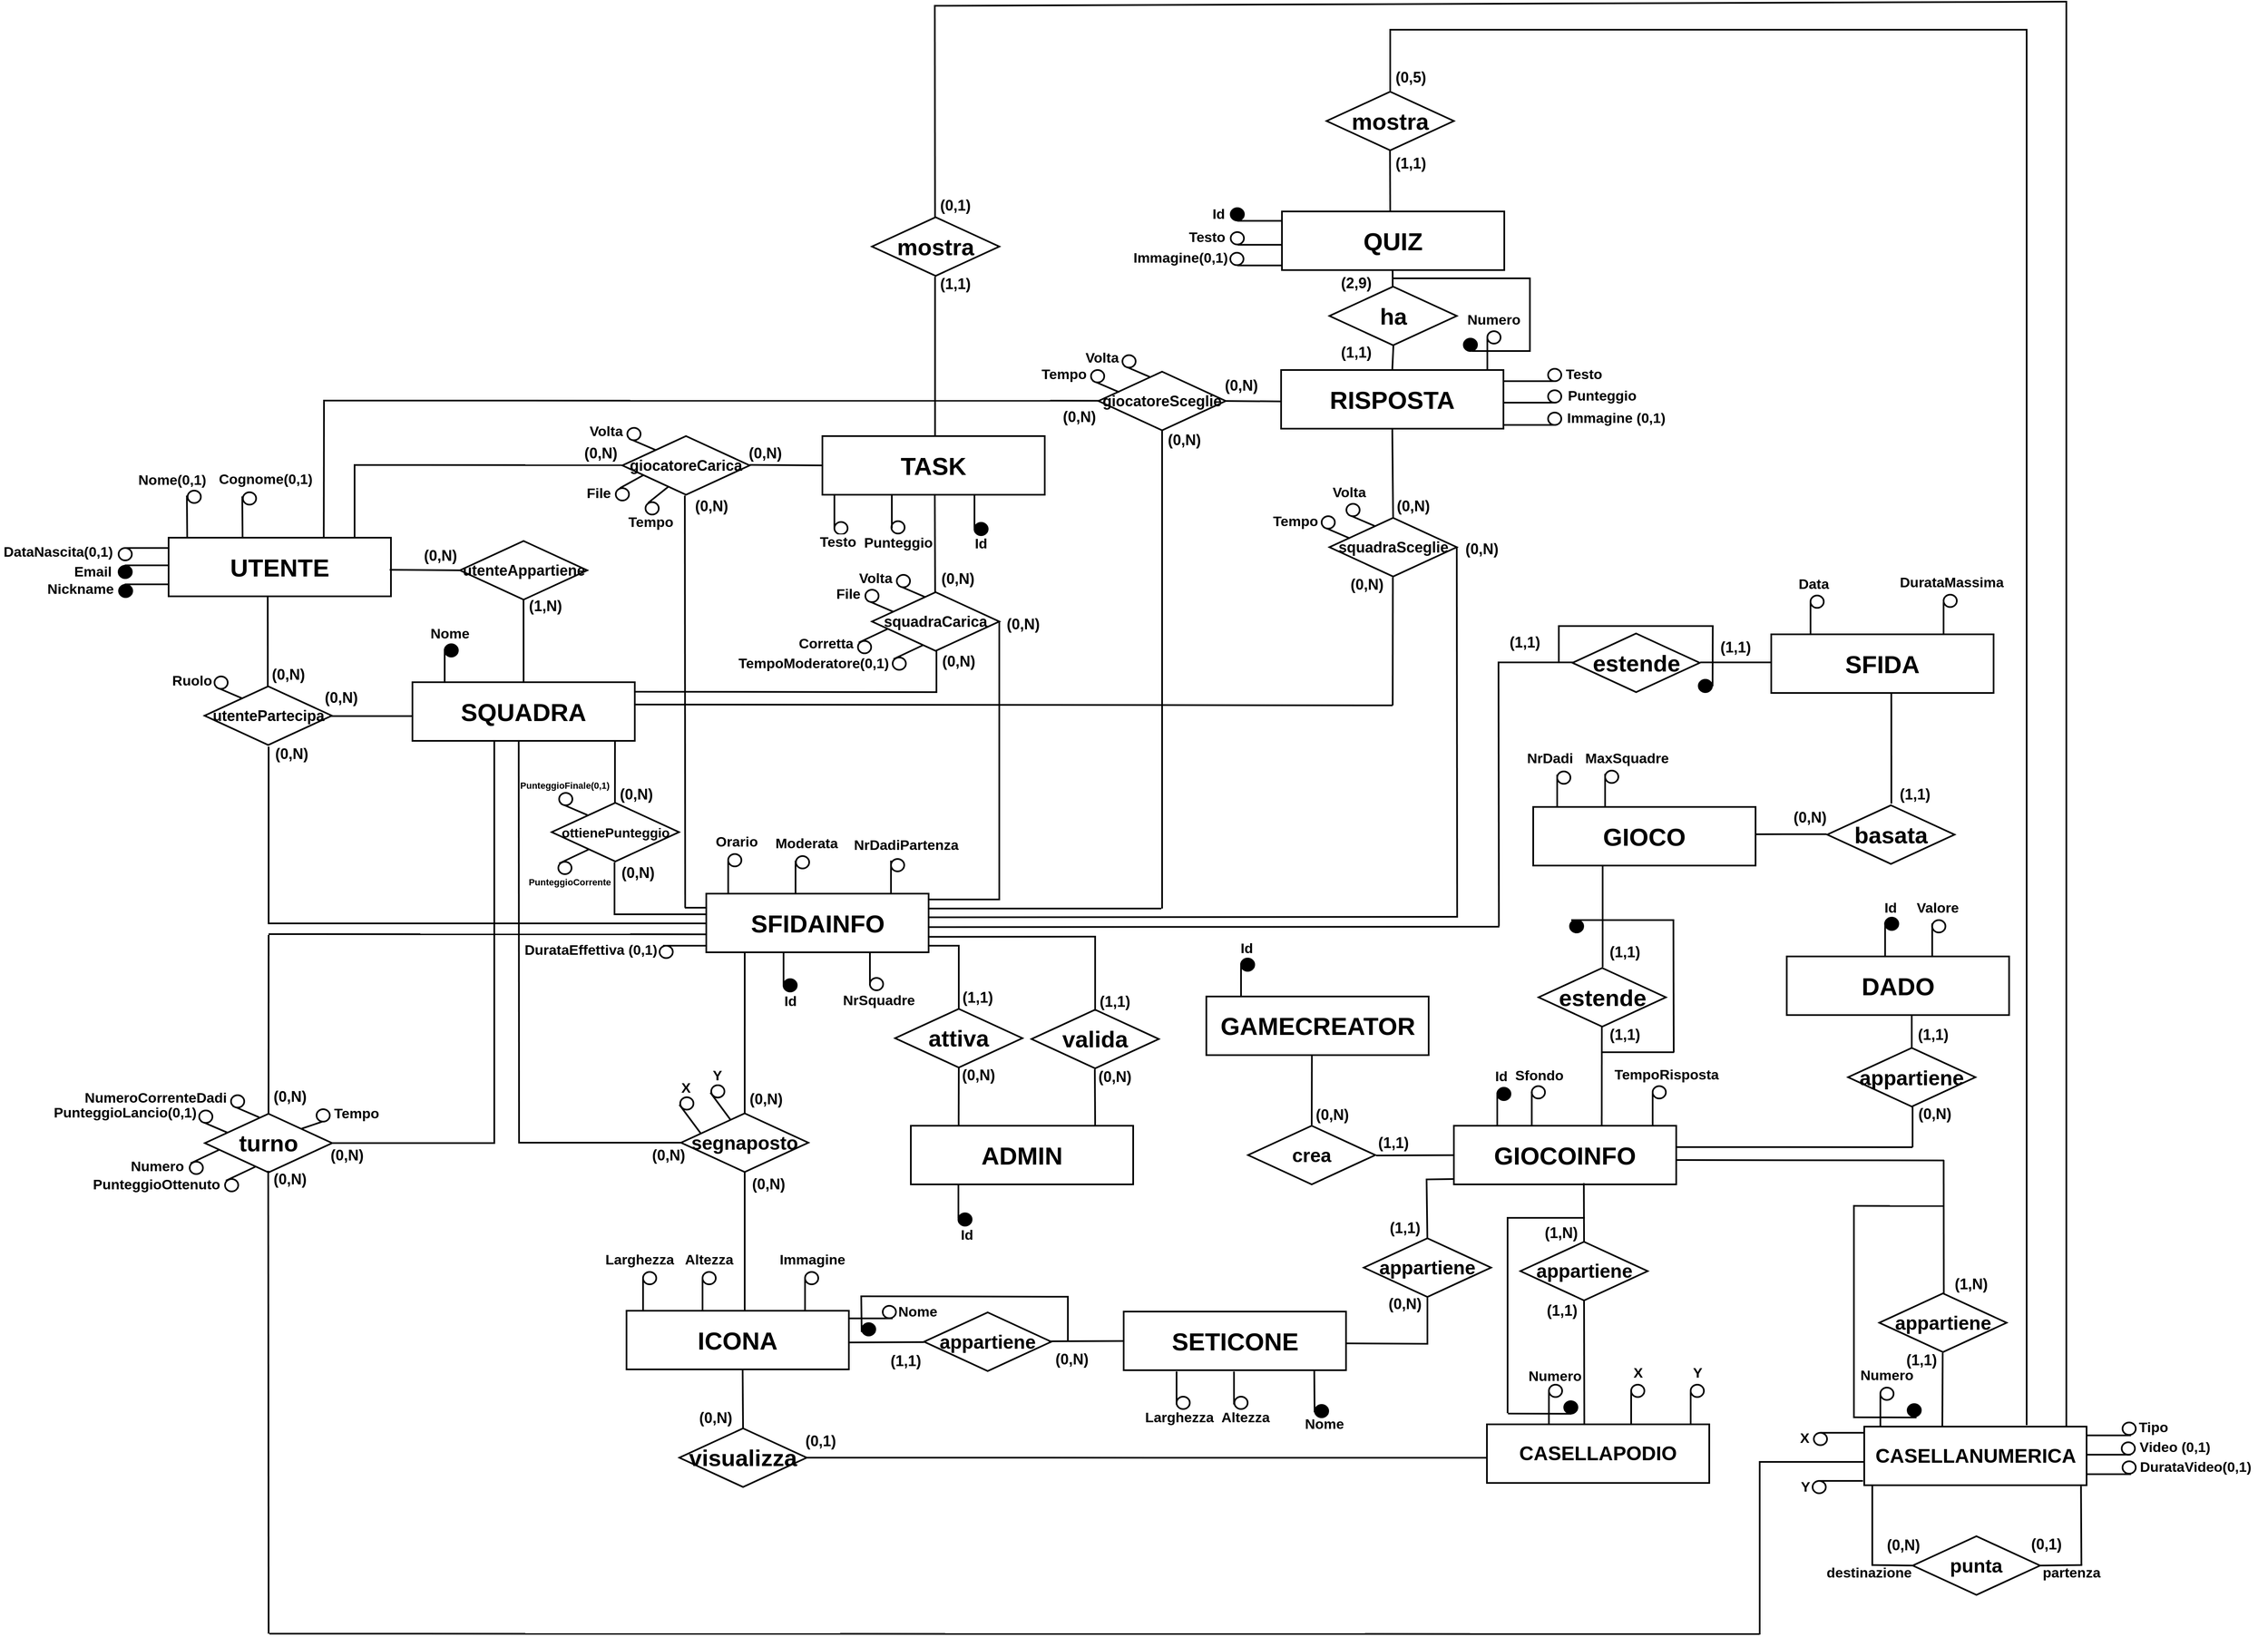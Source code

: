 <mxfile version="16.2.4" type="device"><diagram id="0RZatLUsv5sJjpJ_7hqg" name="Page-1"><mxGraphModel dx="1677" dy="1150" grid="0" gridSize="10" guides="1" tooltips="1" connect="1" arrows="1" fold="1" page="0" pageScale="1" pageWidth="850" pageHeight="1100" background="#FFFFFF" math="0" shadow="0"><root><mxCell id="0"/><mxCell id="1" parent="0"/><mxCell id="akRVZYr-Sact1uwIfsLG-22" value="&lt;font size=&quot;1&quot;&gt;&lt;b style=&quot;font-size: 30px&quot;&gt;SQUADRA&lt;/b&gt;&lt;/font&gt;" style="whiteSpace=wrap;html=1;align=center;fillColor=#FFFFFF;strokeWidth=2;direction=east;" parent="1" vertex="1"><mxGeometry x="-420" y="78" width="269" height="71" as="geometry"/></mxCell><mxCell id="akRVZYr-Sact1uwIfsLG-26" value="&lt;b&gt;&lt;font style=&quot;font-size: 24px&quot;&gt;CASELLAPODIO&lt;/font&gt;&lt;/b&gt;" style="whiteSpace=wrap;html=1;align=center;fillColor=#FFFFFF;strokeWidth=2;direction=east;" parent="1" vertex="1"><mxGeometry x="880" y="976.5" width="269" height="71" as="geometry"/></mxCell><mxCell id="akRVZYr-Sact1uwIfsLG-28" value="" style="ellipse;whiteSpace=wrap;html=1;strokeWidth=2;fillColor=#FFFFFF;direction=east;" parent="1" vertex="1"><mxGeometry x="1054.5" y="928.5" width="16" height="15" as="geometry"/></mxCell><mxCell id="akRVZYr-Sact1uwIfsLG-29" value="" style="endArrow=none;html=1;strokeWidth=2;" parent="1" edge="1"><mxGeometry width="50" height="50" relative="1" as="geometry"><mxPoint x="1054.5" y="975.5" as="sourcePoint"/><mxPoint x="1054.5" y="935.5" as="targetPoint"/></mxGeometry></mxCell><mxCell id="akRVZYr-Sact1uwIfsLG-30" value="" style="ellipse;whiteSpace=wrap;html=1;strokeWidth=2;fillColor=#FFFFFF;direction=east;" parent="1" vertex="1"><mxGeometry x="1126.5" y="928.5" width="16" height="15" as="geometry"/></mxCell><mxCell id="akRVZYr-Sact1uwIfsLG-31" value="" style="endArrow=none;html=1;strokeWidth=2;" parent="1" edge="1"><mxGeometry width="50" height="50" relative="1" as="geometry"><mxPoint x="1126.5" y="975.5" as="sourcePoint"/><mxPoint x="1126.5" y="935.5" as="targetPoint"/></mxGeometry></mxCell><mxCell id="akRVZYr-Sact1uwIfsLG-32" value="&lt;b&gt;&lt;font style=&quot;font-size: 17px&quot;&gt;X&lt;/font&gt;&lt;/b&gt;" style="text;html=1;strokeColor=none;align=center;verticalAlign=middle;whiteSpace=wrap;rounded=0;fillColor=#ffffff;direction=east;" parent="1" vertex="1"><mxGeometry x="1042.5" y="904.5" width="40" height="20" as="geometry"/></mxCell><mxCell id="akRVZYr-Sact1uwIfsLG-33" value="&lt;b&gt;&lt;font style=&quot;font-size: 17px&quot;&gt;Y&lt;/font&gt;&lt;/b&gt;" style="text;html=1;strokeColor=none;align=center;verticalAlign=middle;whiteSpace=wrap;rounded=0;fillColor=#ffffff;direction=east;" parent="1" vertex="1"><mxGeometry x="1114.5" y="904.5" width="40" height="20" as="geometry"/></mxCell><mxCell id="akRVZYr-Sact1uwIfsLG-43" value="&lt;b&gt;&lt;font style=&quot;font-size: 24px&quot;&gt;CASELLANUMERICA&lt;/font&gt;&lt;/b&gt;" style="whiteSpace=wrap;html=1;align=center;fillColor=#FFFFFF;strokeWidth=2;direction=east;" parent="1" vertex="1"><mxGeometry x="1336.5" y="979.26" width="269" height="71" as="geometry"/></mxCell><mxCell id="akRVZYr-Sact1uwIfsLG-67" value="&lt;span style=&quot;font-size: 23.333px&quot;&gt;&lt;b&gt;punta&lt;/b&gt;&lt;/span&gt;" style="shape=rhombus;perimeter=rhombusPerimeter;whiteSpace=wrap;html=1;align=center;strokeColor=#000000;strokeWidth=2;fillColor=#FFFFFF;gradientColor=none;direction=east;" parent="1" vertex="1"><mxGeometry x="1395.25" y="1112.01" width="154" height="71" as="geometry"/></mxCell><mxCell id="akRVZYr-Sact1uwIfsLG-84" value="&lt;b&gt;&lt;font style=&quot;font-size: 18px&quot;&gt;(0,1)&lt;/font&gt;&lt;/b&gt;" style="text;html=1;strokeColor=none;fillColor=none;align=center;verticalAlign=middle;whiteSpace=wrap;rounded=0;direction=east;" parent="1" vertex="1"><mxGeometry x="1536.75" y="1112.01" width="40" height="20" as="geometry"/></mxCell><mxCell id="akRVZYr-Sact1uwIfsLG-85" value="&lt;b&gt;&lt;font style=&quot;font-size: 18px&quot;&gt;(0,N)&lt;/font&gt;&lt;/b&gt;" style="text;html=1;strokeColor=none;fillColor=none;align=center;verticalAlign=middle;whiteSpace=wrap;rounded=0;direction=east;" parent="1" vertex="1"><mxGeometry x="1364.25" y="1112.87" width="40" height="20" as="geometry"/></mxCell><mxCell id="akRVZYr-Sact1uwIfsLG-89" value="&lt;font size=&quot;1&quot;&gt;&lt;b style=&quot;font-size: 30px&quot;&gt;GIOCOINFO&lt;/b&gt;&lt;/font&gt;" style="whiteSpace=wrap;html=1;align=center;fillColor=#FFFFFF;strokeWidth=2;" parent="1" vertex="1"><mxGeometry x="840" y="615" width="269" height="71" as="geometry"/></mxCell><mxCell id="akRVZYr-Sact1uwIfsLG-134" value="&lt;span style=&quot;font-size: 30px&quot;&gt;&lt;b&gt;QUIZ&lt;/b&gt;&lt;/span&gt;" style="whiteSpace=wrap;html=1;align=center;fillColor=#FFFFFF;strokeWidth=2;" parent="1" vertex="1"><mxGeometry x="632" y="-492" width="269" height="71" as="geometry"/></mxCell><mxCell id="akRVZYr-Sact1uwIfsLG-135" value="&lt;span style=&quot;font-size: 30px&quot;&gt;&lt;b&gt;RISPOSTA&lt;/b&gt;&lt;/span&gt;" style="whiteSpace=wrap;html=1;align=center;fillColor=#FFFFFF;strokeWidth=2;" parent="1" vertex="1"><mxGeometry x="631" y="-300" width="269" height="71" as="geometry"/></mxCell><mxCell id="akRVZYr-Sact1uwIfsLG-136" value="&lt;span style=&quot;font-size: 30px&quot;&gt;&lt;b&gt;TASK&lt;/b&gt;&lt;/span&gt;" style="whiteSpace=wrap;html=1;align=center;fillColor=#FFFFFF;strokeWidth=2;" parent="1" vertex="1"><mxGeometry x="76" y="-220" width="269" height="71" as="geometry"/></mxCell><mxCell id="akRVZYr-Sact1uwIfsLG-440" value="" style="ellipse;whiteSpace=wrap;html=1;strokeWidth=2;fillColor=#000000;" parent="1" vertex="1"><mxGeometry x="892.5" y="569" width="16" height="15" as="geometry"/></mxCell><mxCell id="akRVZYr-Sact1uwIfsLG-441" value="" style="endArrow=none;html=1;strokeWidth=2;" parent="1" edge="1"><mxGeometry width="50" height="50" relative="1" as="geometry"><mxPoint x="892.5" y="615" as="sourcePoint"/><mxPoint x="892.5" y="575" as="targetPoint"/></mxGeometry></mxCell><mxCell id="akRVZYr-Sact1uwIfsLG-445" value="&lt;b&gt;&lt;font style=&quot;font-size: 17px&quot;&gt;Id&lt;/font&gt;&lt;/b&gt;" style="text;html=1;strokeColor=none;align=center;verticalAlign=middle;whiteSpace=wrap;rounded=0;" parent="1" vertex="1"><mxGeometry x="827" y="546.25" width="141" height="20" as="geometry"/></mxCell><mxCell id="akRVZYr-Sact1uwIfsLG-454" value="&lt;span style=&quot;font-size: 30px&quot;&gt;&lt;b&gt;UTENTE&lt;/b&gt;&lt;/span&gt;" style="whiteSpace=wrap;html=1;align=center;fillColor=#FFFFFF;strokeWidth=2;" parent="1" vertex="1"><mxGeometry x="-715" y="-97" width="269" height="71" as="geometry"/></mxCell><mxCell id="akRVZYr-Sact1uwIfsLG-455" value="" style="endArrow=none;html=1;strokeWidth=2;" parent="1" edge="1"><mxGeometry width="50" height="50" relative="1" as="geometry"><mxPoint x="-768" y="-63.5" as="sourcePoint"/><mxPoint x="-715.0" y="-63.5" as="targetPoint"/></mxGeometry></mxCell><mxCell id="akRVZYr-Sact1uwIfsLG-456" value="&lt;span style=&quot;font-size: 17px&quot;&gt;&lt;b&gt;Email&lt;/b&gt;&lt;/span&gt;" style="text;html=1;strokeColor=none;align=center;verticalAlign=middle;whiteSpace=wrap;rounded=0;" parent="1" vertex="1"><mxGeometry x="-877.5" y="-65" width="141" height="20" as="geometry"/></mxCell><mxCell id="akRVZYr-Sact1uwIfsLG-457" value="" style="endArrow=none;html=1;strokeWidth=2;" parent="1" edge="1"><mxGeometry width="50" height="50" relative="1" as="geometry"><mxPoint x="-768" y="-40.5" as="sourcePoint"/><mxPoint x="-715.0" y="-40.5" as="targetPoint"/></mxGeometry></mxCell><mxCell id="akRVZYr-Sact1uwIfsLG-458" value="&lt;span style=&quot;font-size: 17px&quot;&gt;&lt;b&gt;Nickname&lt;/b&gt;&lt;/span&gt;" style="text;html=1;strokeColor=none;align=center;verticalAlign=middle;whiteSpace=wrap;rounded=0;" parent="1" vertex="1"><mxGeometry x="-892.5" y="-44.5" width="141" height="20" as="geometry"/></mxCell><mxCell id="akRVZYr-Sact1uwIfsLG-468" value="" style="ellipse;whiteSpace=wrap;html=1;strokeWidth=2;fillColor=#000000;" parent="1" vertex="1"><mxGeometry x="-775" y="-40" width="16" height="15" as="geometry"/></mxCell><mxCell id="akRVZYr-Sact1uwIfsLG-469" value="" style="ellipse;whiteSpace=wrap;html=1;strokeWidth=2;fillColor=#000000;" parent="1" vertex="1"><mxGeometry x="-775.5" y="-63" width="16" height="15" as="geometry"/></mxCell><mxCell id="akRVZYr-Sact1uwIfsLG-536" value="&lt;b&gt;&lt;font style=&quot;font-size: 18px&quot;&gt;giocatoreCarica&lt;/font&gt;&lt;/b&gt;" style="shape=rhombus;perimeter=rhombusPerimeter;whiteSpace=wrap;html=1;align=center;strokeColor=#000000;strokeWidth=2;fillColor=#FFFFFF;gradientColor=none;" parent="1" vertex="1"><mxGeometry x="-166" y="-220" width="154" height="71" as="geometry"/></mxCell><mxCell id="akRVZYr-Sact1uwIfsLG-537" value="&lt;b&gt;&lt;font style=&quot;font-size: 18px&quot;&gt;squadraSceglie&lt;/font&gt;&lt;/b&gt;" style="shape=rhombus;perimeter=rhombusPerimeter;whiteSpace=wrap;html=1;align=center;strokeColor=#000000;strokeWidth=2;fillColor=#FFFFFF;gradientColor=none;" parent="1" vertex="1"><mxGeometry x="689.5" y="-121" width="154" height="71" as="geometry"/></mxCell><mxCell id="akRVZYr-Sact1uwIfsLG-538" value="&lt;b&gt;&lt;font style=&quot;font-size: 18px&quot;&gt;squadraCarica&lt;/font&gt;&lt;/b&gt;" style="shape=rhombus;perimeter=rhombusPerimeter;whiteSpace=wrap;html=1;align=center;strokeColor=#000000;strokeWidth=2;fillColor=#FFFFFF;gradientColor=none;" parent="1" vertex="1"><mxGeometry x="136" y="-31" width="154" height="71" as="geometry"/></mxCell><mxCell id="akRVZYr-Sact1uwIfsLG-539" value="&lt;b&gt;&lt;font style=&quot;font-size: 18px&quot;&gt;giocatoreSceglie&lt;/font&gt;&lt;/b&gt;" style="shape=rhombus;perimeter=rhombusPerimeter;whiteSpace=wrap;html=1;align=center;strokeColor=#000000;strokeWidth=2;fillColor=#FFFFFF;gradientColor=none;" parent="1" vertex="1"><mxGeometry x="410" y="-298" width="154" height="71" as="geometry"/></mxCell><mxCell id="akRVZYr-Sact1uwIfsLG-541" value="" style="endArrow=none;html=1;strokeWidth=2;exitX=1;exitY=0.5;exitDx=0;exitDy=0;" parent="1" edge="1"><mxGeometry width="50" height="50" relative="1" as="geometry"><mxPoint x="-152" y="89.5" as="sourcePoint"/><mxPoint x="215" y="90" as="targetPoint"/></mxGeometry></mxCell><mxCell id="akRVZYr-Sact1uwIfsLG-543" value="" style="endArrow=none;html=1;strokeWidth=2;exitX=1;exitY=0.5;exitDx=0;exitDy=0;" parent="1" edge="1"><mxGeometry width="50" height="50" relative="1" as="geometry"><mxPoint x="-151" y="105" as="sourcePoint"/><mxPoint x="766" y="106" as="targetPoint"/></mxGeometry></mxCell><mxCell id="akRVZYr-Sact1uwIfsLG-544" value="" style="endArrow=none;html=1;strokeWidth=2;entryX=0.497;entryY=1;entryDx=0;entryDy=0;entryPerimeter=0;" parent="1" edge="1"><mxGeometry width="50" height="50" relative="1" as="geometry"><mxPoint x="766" y="106" as="sourcePoint"/><mxPoint x="766.198" y="-49" as="targetPoint"/></mxGeometry></mxCell><mxCell id="akRVZYr-Sact1uwIfsLG-545" value="" style="endArrow=none;html=1;strokeWidth=2;" parent="1" edge="1"><mxGeometry width="50" height="50" relative="1" as="geometry"><mxPoint x="-490" y="-98" as="sourcePoint"/><mxPoint x="-490" y="-186" as="targetPoint"/></mxGeometry></mxCell><mxCell id="akRVZYr-Sact1uwIfsLG-546" value="" style="endArrow=none;html=1;strokeWidth=2;" parent="1" edge="1"><mxGeometry width="50" height="50" relative="1" as="geometry"><mxPoint x="-491" y="-185" as="sourcePoint"/><mxPoint x="-164.0" y="-184.83" as="targetPoint"/></mxGeometry></mxCell><mxCell id="akRVZYr-Sact1uwIfsLG-547" value="" style="endArrow=none;html=1;strokeWidth=2;exitX=0.393;exitY=-0.012;exitDx=0;exitDy=0;exitPerimeter=0;" parent="1" edge="1"><mxGeometry width="50" height="50" relative="1" as="geometry"><mxPoint x="-527.283" y="-97.852" as="sourcePoint"/><mxPoint x="-527" y="-264" as="targetPoint"/></mxGeometry></mxCell><mxCell id="akRVZYr-Sact1uwIfsLG-548" value="" style="endArrow=none;html=1;strokeWidth=2;" parent="1" edge="1"><mxGeometry width="50" height="50" relative="1" as="geometry"><mxPoint x="-527" y="-263" as="sourcePoint"/><mxPoint x="411.0" y="-262.81" as="targetPoint"/></mxGeometry></mxCell><mxCell id="akRVZYr-Sact1uwIfsLG-549" value="" style="endArrow=none;html=1;strokeWidth=2;" parent="1" edge="1"><mxGeometry width="50" height="50" relative="1" as="geometry"><mxPoint x="-90" y="351" as="sourcePoint"/><mxPoint x="-90.43" y="-148" as="targetPoint"/></mxGeometry></mxCell><mxCell id="akRVZYr-Sact1uwIfsLG-550" value="" style="endArrow=none;html=1;strokeWidth=2;" parent="1" edge="1"><mxGeometry width="50" height="50" relative="1" as="geometry"><mxPoint x="214" y="90" as="sourcePoint"/><mxPoint x="214" y="40" as="targetPoint"/></mxGeometry></mxCell><mxCell id="akRVZYr-Sact1uwIfsLG-555" value="" style="endArrow=none;html=1;strokeWidth=2;exitX=1.004;exitY=0.113;exitDx=0;exitDy=0;exitPerimeter=0;" parent="1" edge="1"><mxGeometry width="50" height="50" relative="1" as="geometry"><mxPoint x="205.076" y="341.023" as="sourcePoint"/><mxPoint x="291" y="341" as="targetPoint"/></mxGeometry></mxCell><mxCell id="akRVZYr-Sact1uwIfsLG-556" value="" style="endArrow=none;html=1;strokeWidth=2;entryX=1;entryY=0.5;entryDx=0;entryDy=0;" parent="1" target="akRVZYr-Sact1uwIfsLG-538" edge="1"><mxGeometry width="50" height="50" relative="1" as="geometry"><mxPoint x="290" y="342" as="sourcePoint"/><mxPoint x="290" y="35" as="targetPoint"/></mxGeometry></mxCell><mxCell id="akRVZYr-Sact1uwIfsLG-557" value="" style="endArrow=none;html=1;strokeWidth=2;exitX=1.004;exitY=0.338;exitDx=0;exitDy=0;exitPerimeter=0;" parent="1" edge="1"><mxGeometry width="50" height="50" relative="1" as="geometry"><mxPoint x="205.076" y="351.998" as="sourcePoint"/><mxPoint x="486" y="352" as="targetPoint"/></mxGeometry></mxCell><mxCell id="akRVZYr-Sact1uwIfsLG-558" value="" style="endArrow=none;html=1;strokeWidth=2;entryX=0.5;entryY=1;entryDx=0;entryDy=0;" parent="1" target="akRVZYr-Sact1uwIfsLG-539" edge="1"><mxGeometry width="50" height="50" relative="1" as="geometry"><mxPoint x="487" y="352" as="sourcePoint"/><mxPoint x="487" y="-219" as="targetPoint"/></mxGeometry></mxCell><mxCell id="akRVZYr-Sact1uwIfsLG-559" value="" style="endArrow=none;html=1;strokeWidth=2;exitX=1.002;exitY=0.6;exitDx=0;exitDy=0;exitPerimeter=0;" parent="1" edge="1"><mxGeometry width="50" height="50" relative="1" as="geometry"><mxPoint x="204.538" y="362.6" as="sourcePoint"/><mxPoint x="845" y="362" as="targetPoint"/></mxGeometry></mxCell><mxCell id="akRVZYr-Sact1uwIfsLG-560" value="" style="endArrow=none;html=1;strokeWidth=2;entryX=1;entryY=0.5;entryDx=0;entryDy=0;" parent="1" target="akRVZYr-Sact1uwIfsLG-537" edge="1"><mxGeometry width="50" height="50" relative="1" as="geometry"><mxPoint x="844" y="361" as="sourcePoint"/><mxPoint x="844" y="-77" as="targetPoint"/></mxGeometry></mxCell><mxCell id="akRVZYr-Sact1uwIfsLG-565" value="&lt;b&gt;&lt;font style=&quot;font-size: 18px&quot;&gt;utenteAppartiene&lt;/font&gt;&lt;/b&gt;" style="shape=rhombus;perimeter=rhombusPerimeter;whiteSpace=wrap;html=1;align=center;strokeColor=#000000;strokeWidth=2;fillColor=#FFFFFF;gradientColor=none;" parent="1" vertex="1"><mxGeometry x="-362.5" y="-93" width="154" height="71" as="geometry"/></mxCell><mxCell id="akRVZYr-Sact1uwIfsLG-568" value="&lt;b&gt;&lt;font style=&quot;font-size: 18px&quot;&gt;utentePartecipa&lt;/font&gt;&lt;/b&gt;" style="shape=rhombus;perimeter=rhombusPerimeter;whiteSpace=wrap;html=1;align=center;strokeColor=#000000;strokeWidth=2;fillColor=#FFFFFF;gradientColor=none;" parent="1" vertex="1"><mxGeometry x="-671.5" y="83" width="154" height="71" as="geometry"/></mxCell><mxCell id="akRVZYr-Sact1uwIfsLG-569" value="" style="endArrow=none;html=1;strokeWidth=2;entryX=-0.004;entryY=0.141;entryDx=0;entryDy=0;entryPerimeter=0;" parent="1" edge="1"><mxGeometry width="50" height="50" relative="1" as="geometry"><mxPoint x="-593" y="370" as="sourcePoint"/><mxPoint x="-64.076" y="370.011" as="targetPoint"/></mxGeometry></mxCell><mxCell id="akRVZYr-Sact1uwIfsLG-582" value="" style="endArrow=none;html=1;strokeWidth=2;" parent="1" edge="1"><mxGeometry width="50" height="50" relative="1" as="geometry"><mxPoint x="-321" y="636" as="sourcePoint"/><mxPoint x="-321.004" y="150.004" as="targetPoint"/></mxGeometry></mxCell><mxCell id="akRVZYr-Sact1uwIfsLG-585" value="" style="endArrow=none;html=1;strokeWidth=2;exitX=0.438;exitY=-0.009;exitDx=0;exitDy=0;exitPerimeter=0;" parent="1" source="akRVZYr-Sact1uwIfsLG-26" edge="1"><mxGeometry width="50" height="50" relative="1" as="geometry"><mxPoint x="998" y="938" as="sourcePoint"/><mxPoint x="997.5" y="826.5" as="targetPoint"/></mxGeometry></mxCell><mxCell id="akRVZYr-Sact1uwIfsLG-586" value="" style="ellipse;whiteSpace=wrap;html=1;strokeWidth=2;fillColor=#FFFFFF;" parent="1" vertex="1"><mxGeometry x="955" y="928.5" width="16" height="15" as="geometry"/></mxCell><mxCell id="akRVZYr-Sact1uwIfsLG-587" value="" style="endArrow=none;html=1;strokeWidth=2;" parent="1" edge="1"><mxGeometry width="50" height="50" relative="1" as="geometry"><mxPoint x="955" y="975.5" as="sourcePoint"/><mxPoint x="955" y="935.5" as="targetPoint"/></mxGeometry></mxCell><mxCell id="akRVZYr-Sact1uwIfsLG-588" value="&lt;span style=&quot;font-size: 17px&quot;&gt;&lt;b&gt;Numero&lt;/b&gt;&lt;/span&gt;" style="text;html=1;strokeColor=none;align=center;verticalAlign=middle;whiteSpace=wrap;rounded=0;" parent="1" vertex="1"><mxGeometry x="891.5" y="908.5" width="141" height="20" as="geometry"/></mxCell><mxCell id="akRVZYr-Sact1uwIfsLG-589" value="" style="ellipse;whiteSpace=wrap;html=1;strokeWidth=2;fillColor=#000000;" parent="1" vertex="1"><mxGeometry x="973.5" y="948.5" width="16" height="15" as="geometry"/></mxCell><mxCell id="akRVZYr-Sact1uwIfsLG-591" value="&lt;b&gt;&lt;font style=&quot;font-size: 23px&quot;&gt;appartiene&lt;/font&gt;&lt;/b&gt;" style="shape=rhombus;perimeter=rhombusPerimeter;whiteSpace=wrap;html=1;align=center;strokeColor=#000000;strokeWidth=2;fillColor=#FFFFFF;gradientColor=none;" parent="1" vertex="1"><mxGeometry x="920.5" y="755.5" width="154" height="71" as="geometry"/></mxCell><mxCell id="akRVZYr-Sact1uwIfsLG-592" value="" style="endArrow=none;html=1;strokeWidth=2;exitX=0.5;exitY=0;exitDx=0;exitDy=0;" parent="1" source="akRVZYr-Sact1uwIfsLG-591" edge="1"><mxGeometry width="50" height="50" relative="1" as="geometry"><mxPoint x="997.5" y="748.5" as="sourcePoint"/><mxPoint x="997.25" y="684.5" as="targetPoint"/></mxGeometry></mxCell><mxCell id="akRVZYr-Sact1uwIfsLG-593" value="" style="endArrow=none;html=1;strokeWidth=2;" parent="1" edge="1"><mxGeometry width="50" height="50" relative="1" as="geometry"><mxPoint x="905.25" y="726.5" as="sourcePoint"/><mxPoint x="998.5" y="726.5" as="targetPoint"/></mxGeometry></mxCell><mxCell id="akRVZYr-Sact1uwIfsLG-594" value="" style="endArrow=none;html=1;strokeWidth=2;" parent="1" edge="1"><mxGeometry width="50" height="50" relative="1" as="geometry"><mxPoint x="905" y="963" as="sourcePoint"/><mxPoint x="905" y="725.5" as="targetPoint"/></mxGeometry></mxCell><mxCell id="akRVZYr-Sact1uwIfsLG-595" value="" style="endArrow=none;html=1;strokeWidth=2;" parent="1" edge="1"><mxGeometry width="50" height="50" relative="1" as="geometry"><mxPoint x="905.5" y="963.5" as="sourcePoint"/><mxPoint x="982.25" y="963.7" as="targetPoint"/></mxGeometry></mxCell><mxCell id="akRVZYr-Sact1uwIfsLG-596" value="&lt;b&gt;&lt;font style=&quot;font-size: 18px&quot;&gt;(1,1)&lt;/font&gt;&lt;/b&gt;" style="text;html=1;strokeColor=none;fillColor=none;align=center;verticalAlign=middle;whiteSpace=wrap;rounded=0;" parent="1" vertex="1"><mxGeometry x="950.5" y="828.5" width="40" height="20" as="geometry"/></mxCell><mxCell id="akRVZYr-Sact1uwIfsLG-597" value="&lt;b&gt;&lt;font style=&quot;font-size: 18px&quot;&gt;(1,N)&lt;/font&gt;&lt;/b&gt;" style="text;html=1;strokeColor=none;fillColor=none;align=center;verticalAlign=middle;whiteSpace=wrap;rounded=0;" parent="1" vertex="1"><mxGeometry x="949.5" y="734.5" width="40" height="20" as="geometry"/></mxCell><mxCell id="akRVZYr-Sact1uwIfsLG-610" value="" style="endArrow=none;html=1;strokeWidth=2;entryX=-0.001;entryY=0.82;entryDx=0;entryDy=0;entryPerimeter=0;" parent="1" edge="1"><mxGeometry width="50" height="50" relative="1" as="geometry"><mxPoint x="-594" y="383" as="sourcePoint"/><mxPoint x="-65.269" y="383.22" as="targetPoint"/></mxGeometry></mxCell><mxCell id="akRVZYr-Sact1uwIfsLG-614" value="&lt;span style=&quot;font-size: 28px&quot;&gt;&lt;b&gt;estende&lt;/b&gt;&lt;/span&gt;" style="shape=rhombus;perimeter=rhombusPerimeter;whiteSpace=wrap;html=1;align=center;strokeColor=#000000;strokeWidth=2;fillColor=#FFFFFF;gradientColor=none;" parent="1" vertex="1"><mxGeometry x="942.5" y="424" width="154" height="71" as="geometry"/></mxCell><mxCell id="akRVZYr-Sact1uwIfsLG-622" value="&lt;span style=&quot;font-size: 28px&quot;&gt;&lt;b&gt;visualizza&lt;/b&gt;&lt;/span&gt;" style="shape=rhombus;perimeter=rhombusPerimeter;whiteSpace=wrap;html=1;align=center;strokeColor=#000000;strokeWidth=2;fillColor=#FFFFFF;gradientColor=none;" parent="1" vertex="1"><mxGeometry x="-97" y="981.39" width="154" height="71" as="geometry"/></mxCell><mxCell id="akRVZYr-Sact1uwIfsLG-628" value="" style="endArrow=none;html=1;strokeWidth=2;" parent="1" edge="1"><mxGeometry width="50" height="50" relative="1" as="geometry"><mxPoint x="-291" y="635" as="sourcePoint"/><mxPoint x="-291.424" y="150.004" as="targetPoint"/></mxGeometry></mxCell><mxCell id="akRVZYr-Sact1uwIfsLG-649" value="&lt;span style=&quot;font-size: 28px&quot;&gt;&lt;b&gt;mostra&lt;/b&gt;&lt;/span&gt;" style="shape=rhombus;perimeter=rhombusPerimeter;whiteSpace=wrap;html=1;align=center;strokeColor=#000000;strokeWidth=2;fillColor=#FFFFFF;gradientColor=none;" parent="1" vertex="1"><mxGeometry x="136" y="-485" width="154" height="71" as="geometry"/></mxCell><mxCell id="akRVZYr-Sact1uwIfsLG-651" value="" style="endArrow=none;html=1;strokeWidth=2;exitX=0.41;exitY=0;exitDx=0;exitDy=0;exitPerimeter=0;" parent="1" edge="1"><mxGeometry width="50" height="50" relative="1" as="geometry"><mxPoint x="212.29" y="-220" as="sourcePoint"/><mxPoint x="212.29" y="-413" as="targetPoint"/></mxGeometry></mxCell><mxCell id="akRVZYr-Sact1uwIfsLG-653" value="" style="endArrow=none;html=1;strokeWidth=2;" parent="1" edge="1"><mxGeometry width="50" height="50" relative="1" as="geometry"><mxPoint x="212.29" y="-484" as="sourcePoint"/><mxPoint x="212" y="-740" as="targetPoint"/></mxGeometry></mxCell><mxCell id="akRVZYr-Sact1uwIfsLG-654" value="" style="endArrow=none;html=1;strokeWidth=2;" parent="1" edge="1"><mxGeometry width="50" height="50" relative="1" as="geometry"><mxPoint x="763" y="-712" as="sourcePoint"/><mxPoint x="1533" y="-712" as="targetPoint"/></mxGeometry></mxCell><mxCell id="akRVZYr-Sact1uwIfsLG-655" value="" style="endArrow=none;html=1;strokeWidth=2;" parent="1" edge="1"><mxGeometry width="50" height="50" relative="1" as="geometry"><mxPoint x="763" y="-638" as="sourcePoint"/><mxPoint x="763" y="-713" as="targetPoint"/></mxGeometry></mxCell><mxCell id="akRVZYr-Sact1uwIfsLG-656" value="&lt;span style=&quot;font-size: 28px&quot;&gt;&lt;b&gt;mostra&lt;/b&gt;&lt;/span&gt;" style="shape=rhombus;perimeter=rhombusPerimeter;whiteSpace=wrap;html=1;align=center;strokeColor=#000000;strokeWidth=2;fillColor=#FFFFFF;gradientColor=none;" parent="1" vertex="1"><mxGeometry x="686" y="-637" width="154" height="71" as="geometry"/></mxCell><mxCell id="akRVZYr-Sact1uwIfsLG-657" value="" style="endArrow=none;html=1;strokeWidth=2;" parent="1" edge="1"><mxGeometry width="50" height="50" relative="1" as="geometry"><mxPoint x="763" y="-493" as="sourcePoint"/><mxPoint x="762.71" y="-566" as="targetPoint"/></mxGeometry></mxCell><mxCell id="akRVZYr-Sact1uwIfsLG-763" value="&lt;b&gt;&lt;font style=&quot;font-size: 18px&quot;&gt;(0,N)&lt;/font&gt;&lt;/b&gt;" style="text;html=1;strokeColor=none;fillColor=none;align=center;verticalAlign=middle;whiteSpace=wrap;rounded=0;" parent="1" vertex="1"><mxGeometry x="-73" y="959" width="40" height="20" as="geometry"/></mxCell><mxCell id="akRVZYr-Sact1uwIfsLG-765" value="" style="endArrow=none;html=1;strokeWidth=2;" parent="1" edge="1"><mxGeometry width="50" height="50" relative="1" as="geometry"><mxPoint x="1606" y="1013.26" as="sourcePoint"/><mxPoint x="1659" y="1013.26" as="targetPoint"/></mxGeometry></mxCell><mxCell id="akRVZYr-Sact1uwIfsLG-771" value="" style="ellipse;whiteSpace=wrap;html=1;strokeWidth=2;fillColor=#FFFFFF;" parent="1" vertex="1"><mxGeometry x="1648" y="998.26" width="16" height="15" as="geometry"/></mxCell><mxCell id="akRVZYr-Sact1uwIfsLG-772" value="" style="ellipse;whiteSpace=wrap;html=1;strokeWidth=2;fillColor=#FFFFFF;" parent="1" vertex="1"><mxGeometry x="1649" y="1021.26" width="16" height="15" as="geometry"/></mxCell><mxCell id="akRVZYr-Sact1uwIfsLG-773" value="&lt;span style=&quot;font-size: 17px&quot;&gt;&lt;b&gt;Video (0,1)&lt;/b&gt;&lt;/span&gt;" style="text;html=1;strokeColor=none;align=center;verticalAlign=middle;whiteSpace=wrap;rounded=0;direction=east;" parent="1" vertex="1"><mxGeometry x="1642.25" y="994.76" width="141" height="20" as="geometry"/></mxCell><mxCell id="akRVZYr-Sact1uwIfsLG-775" value="" style="endArrow=none;html=1;strokeWidth=2;entryX=0;entryY=0.5;entryDx=0;entryDy=0;" parent="1" target="akRVZYr-Sact1uwIfsLG-136" edge="1"><mxGeometry width="50" height="50" relative="1" as="geometry"><mxPoint x="-12" y="-185.09" as="sourcePoint"/><mxPoint x="43" y="-185" as="targetPoint"/></mxGeometry></mxCell><mxCell id="akRVZYr-Sact1uwIfsLG-776" value="" style="endArrow=none;html=1;strokeWidth=2;entryX=0.071;entryY=0.577;entryDx=0;entryDy=0;entryPerimeter=0;" parent="1" edge="1"><mxGeometry width="50" height="50" relative="1" as="geometry"><mxPoint x="-169" y="-157" as="sourcePoint"/><mxPoint x="-140.066" y="-173.033" as="targetPoint"/></mxGeometry></mxCell><mxCell id="akRVZYr-Sact1uwIfsLG-777" value="" style="endArrow=none;html=1;strokeWidth=2;" parent="1" edge="1"><mxGeometry width="50" height="50" relative="1" as="geometry"><mxPoint x="-135" y="-139" as="sourcePoint"/><mxPoint x="-110.109" y="-158.959" as="targetPoint"/></mxGeometry></mxCell><mxCell id="akRVZYr-Sact1uwIfsLG-778" value="" style="ellipse;whiteSpace=wrap;html=1;strokeWidth=2;fillColor=#FFFFFF;" parent="1" vertex="1"><mxGeometry x="-174" y="-157" width="16" height="15" as="geometry"/></mxCell><mxCell id="akRVZYr-Sact1uwIfsLG-779" value="" style="ellipse;whiteSpace=wrap;html=1;strokeWidth=2;fillColor=#FFFFFF;" parent="1" vertex="1"><mxGeometry x="-138" y="-140" width="16" height="15" as="geometry"/></mxCell><mxCell id="akRVZYr-Sact1uwIfsLG-780" value="&lt;span style=&quot;font-size: 17px&quot;&gt;&lt;b&gt;File&lt;/b&gt;&lt;/span&gt;" style="text;html=1;strokeColor=none;align=center;verticalAlign=middle;whiteSpace=wrap;rounded=0;direction=east;" parent="1" vertex="1"><mxGeometry x="-265" y="-160" width="141" height="20" as="geometry"/></mxCell><mxCell id="akRVZYr-Sact1uwIfsLG-781" value="&lt;span style=&quot;font-size: 17px&quot;&gt;&lt;b&gt;Tempo&lt;/b&gt;&lt;/span&gt;" style="text;html=1;strokeColor=none;align=center;verticalAlign=middle;whiteSpace=wrap;rounded=0;direction=east;" parent="1" vertex="1"><mxGeometry x="-202" y="-125" width="141" height="20" as="geometry"/></mxCell><mxCell id="akRVZYr-Sact1uwIfsLG-782" value="" style="endArrow=none;html=1;strokeWidth=2;exitX=0.41;exitY=0;exitDx=0;exitDy=0;exitPerimeter=0;" parent="1" edge="1"><mxGeometry width="50" height="50" relative="1" as="geometry"><mxPoint x="212.41" y="-30" as="sourcePoint"/><mxPoint x="212" y="-148" as="targetPoint"/></mxGeometry></mxCell><mxCell id="akRVZYr-Sact1uwIfsLG-787" value="&lt;span style=&quot;font-size: 18px&quot;&gt;&lt;b&gt;(0,1)&lt;/b&gt;&lt;/span&gt;" style="text;html=1;strokeColor=none;fillColor=none;align=center;verticalAlign=middle;whiteSpace=wrap;rounded=0;" parent="1" vertex="1"><mxGeometry x="217" y="-509" width="40" height="20" as="geometry"/></mxCell><mxCell id="akRVZYr-Sact1uwIfsLG-788" value="&lt;span style=&quot;font-size: 18px&quot;&gt;&lt;b&gt;(1,1)&lt;/b&gt;&lt;/span&gt;" style="text;html=1;strokeColor=none;fillColor=none;align=center;verticalAlign=middle;whiteSpace=wrap;rounded=0;" parent="1" vertex="1"><mxGeometry x="217" y="-414" width="40" height="20" as="geometry"/></mxCell><mxCell id="akRVZYr-Sact1uwIfsLG-789" value="&lt;b&gt;&lt;font style=&quot;font-size: 18px&quot;&gt;(0,5)&lt;/font&gt;&lt;/b&gt;" style="text;html=1;strokeColor=none;fillColor=none;align=center;verticalAlign=middle;whiteSpace=wrap;rounded=0;" parent="1" vertex="1"><mxGeometry x="768" y="-664" width="40" height="20" as="geometry"/></mxCell><mxCell id="akRVZYr-Sact1uwIfsLG-790" value="&lt;b&gt;&lt;font style=&quot;font-size: 18px&quot;&gt;(1,1)&lt;/font&gt;&lt;/b&gt;" style="text;html=1;strokeColor=none;fillColor=none;align=center;verticalAlign=middle;whiteSpace=wrap;rounded=0;" parent="1" vertex="1"><mxGeometry x="768" y="-560" width="40" height="20" as="geometry"/></mxCell><mxCell id="akRVZYr-Sact1uwIfsLG-791" value="" style="ellipse;whiteSpace=wrap;html=1;strokeWidth=2;fillColor=#FFFFFF;" parent="1" vertex="1"><mxGeometry x="90.5" y="-116" width="16" height="15" as="geometry"/></mxCell><mxCell id="akRVZYr-Sact1uwIfsLG-792" value="" style="endArrow=none;html=1;strokeWidth=2;" parent="1" edge="1"><mxGeometry width="50" height="50" relative="1" as="geometry"><mxPoint x="90.5" y="-108.5" as="sourcePoint"/><mxPoint x="90.5" y="-148.5" as="targetPoint"/></mxGeometry></mxCell><mxCell id="akRVZYr-Sact1uwIfsLG-793" value="" style="ellipse;whiteSpace=wrap;html=1;strokeWidth=2;fillColor=#FFFFFF;" parent="1" vertex="1"><mxGeometry x="159.5" y="-117" width="16" height="15" as="geometry"/></mxCell><mxCell id="akRVZYr-Sact1uwIfsLG-794" value="" style="endArrow=none;html=1;strokeWidth=2;" parent="1" edge="1"><mxGeometry width="50" height="50" relative="1" as="geometry"><mxPoint x="160" y="-108.5" as="sourcePoint"/><mxPoint x="160" y="-148.5" as="targetPoint"/></mxGeometry></mxCell><mxCell id="akRVZYr-Sact1uwIfsLG-795" value="&lt;b&gt;&lt;font style=&quot;font-size: 17px&quot;&gt;Testo&lt;/font&gt;&lt;/b&gt;" style="text;html=1;strokeColor=none;align=center;verticalAlign=middle;whiteSpace=wrap;rounded=0;fillColor=#ffffff;" parent="1" vertex="1"><mxGeometry x="75" y="-101" width="40" height="20" as="geometry"/></mxCell><mxCell id="akRVZYr-Sact1uwIfsLG-796" value="&lt;b&gt;&lt;font style=&quot;font-size: 17px&quot;&gt;Punteggio&lt;/font&gt;&lt;/b&gt;" style="text;html=1;strokeColor=none;align=center;verticalAlign=middle;whiteSpace=wrap;rounded=0;fillColor=#ffffff;" parent="1" vertex="1"><mxGeometry x="147.5" y="-100" width="40" height="20" as="geometry"/></mxCell><mxCell id="akRVZYr-Sact1uwIfsLG-797" value="" style="endArrow=none;html=1;strokeWidth=2;" parent="1" edge="1"><mxGeometry width="50" height="50" relative="1" as="geometry"><mxPoint x="260" y="-109" as="sourcePoint"/><mxPoint x="260" y="-149" as="targetPoint"/></mxGeometry></mxCell><mxCell id="akRVZYr-Sact1uwIfsLG-798" value="" style="ellipse;whiteSpace=wrap;html=1;strokeWidth=2;fillColor=#000000;" parent="1" vertex="1"><mxGeometry x="260" y="-115" width="16" height="15" as="geometry"/></mxCell><mxCell id="akRVZYr-Sact1uwIfsLG-799" value="&lt;span style=&quot;font-size: 17px&quot;&gt;&lt;b&gt;Id&lt;/b&gt;&lt;/span&gt;" style="text;html=1;strokeColor=none;align=center;verticalAlign=middle;whiteSpace=wrap;rounded=0;fillColor=#ffffff;" parent="1" vertex="1"><mxGeometry x="248" y="-99" width="40" height="20" as="geometry"/></mxCell><mxCell id="akRVZYr-Sact1uwIfsLG-800" value="" style="endArrow=none;html=1;strokeWidth=2;entryX=0;entryY=1;entryDx=0;entryDy=0;" parent="1" edge="1"><mxGeometry width="50" height="50" relative="1" as="geometry"><mxPoint x="120" y="30" as="sourcePoint"/><mxPoint x="155.5" y="13.25" as="targetPoint"/></mxGeometry></mxCell><mxCell id="akRVZYr-Sact1uwIfsLG-801" value="" style="ellipse;whiteSpace=wrap;html=1;strokeWidth=2;fillColor=#FFFFFF;" parent="1" vertex="1"><mxGeometry x="119" y="28" width="16" height="15" as="geometry"/></mxCell><mxCell id="akRVZYr-Sact1uwIfsLG-802" value="" style="endArrow=none;html=1;strokeWidth=2;entryX=0;entryY=1;entryDx=0;entryDy=0;" parent="1" edge="1"><mxGeometry width="50" height="50" relative="1" as="geometry"><mxPoint x="162.0" y="50" as="sourcePoint"/><mxPoint x="197.5" y="33.25" as="targetPoint"/></mxGeometry></mxCell><mxCell id="akRVZYr-Sact1uwIfsLG-803" value="" style="ellipse;whiteSpace=wrap;html=1;strokeWidth=2;fillColor=#FFFFFF;" parent="1" vertex="1"><mxGeometry x="161" y="48" width="16" height="15" as="geometry"/></mxCell><mxCell id="akRVZYr-Sact1uwIfsLG-808" value="&lt;span style=&quot;font-size: 17px&quot;&gt;&lt;b&gt;Corretta&lt;/b&gt;&lt;/span&gt;" style="text;html=1;strokeColor=none;align=center;verticalAlign=middle;whiteSpace=wrap;rounded=0;direction=east;" parent="1" vertex="1"><mxGeometry x="10" y="22" width="141" height="20" as="geometry"/></mxCell><mxCell id="akRVZYr-Sact1uwIfsLG-810" value="&lt;span style=&quot;font-size: 17px&quot;&gt;&lt;b&gt;TempoModeratore(0,1)&lt;/b&gt;&lt;/span&gt;" style="text;html=1;strokeColor=none;align=center;verticalAlign=middle;whiteSpace=wrap;rounded=0;direction=east;" parent="1" vertex="1"><mxGeometry x="-5" y="46" width="141" height="20" as="geometry"/></mxCell><mxCell id="akRVZYr-Sact1uwIfsLG-811" value="&lt;span style=&quot;font-size: 18px&quot;&gt;&lt;b&gt;(0,N)&lt;/b&gt;&lt;/span&gt;" style="text;html=1;strokeColor=none;fillColor=none;align=center;verticalAlign=middle;whiteSpace=wrap;rounded=0;" parent="1" vertex="1"><mxGeometry x="220" y="-57" width="40" height="20" as="geometry"/></mxCell><mxCell id="akRVZYr-Sact1uwIfsLG-812" value="&lt;span style=&quot;font-size: 18px&quot;&gt;&lt;b&gt;(0,N)&lt;/b&gt;&lt;/span&gt;" style="text;html=1;strokeColor=none;fillColor=none;align=center;verticalAlign=middle;whiteSpace=wrap;rounded=0;" parent="1" vertex="1"><mxGeometry x="299" y="-2" width="40" height="20" as="geometry"/></mxCell><mxCell id="akRVZYr-Sact1uwIfsLG-813" value="&lt;span style=&quot;font-size: 18px&quot;&gt;&lt;b&gt;(0,N)&lt;/b&gt;&lt;/span&gt;" style="text;html=1;strokeColor=none;fillColor=none;align=center;verticalAlign=middle;whiteSpace=wrap;rounded=0;" parent="1" vertex="1"><mxGeometry x="221" y="43" width="40" height="20" as="geometry"/></mxCell><mxCell id="akRVZYr-Sact1uwIfsLG-814" value="&lt;span style=&quot;font-size: 18px&quot;&gt;&lt;b&gt;(0,N)&lt;/b&gt;&lt;/span&gt;" style="text;html=1;strokeColor=none;fillColor=none;align=center;verticalAlign=middle;whiteSpace=wrap;rounded=0;" parent="1" vertex="1"><mxGeometry x="-212" y="-209" width="40" height="20" as="geometry"/></mxCell><mxCell id="akRVZYr-Sact1uwIfsLG-815" value="&lt;span style=&quot;font-size: 18px&quot;&gt;&lt;b&gt;(0,N)&lt;/b&gt;&lt;/span&gt;" style="text;html=1;strokeColor=none;fillColor=none;align=center;verticalAlign=middle;whiteSpace=wrap;rounded=0;" parent="1" vertex="1"><mxGeometry x="-13" y="-209" width="40" height="20" as="geometry"/></mxCell><mxCell id="akRVZYr-Sact1uwIfsLG-816" value="&lt;span style=&quot;font-size: 18px&quot;&gt;&lt;b&gt;(0,N)&lt;/b&gt;&lt;/span&gt;" style="text;html=1;strokeColor=none;fillColor=none;align=center;verticalAlign=middle;whiteSpace=wrap;rounded=0;" parent="1" vertex="1"><mxGeometry x="-78" y="-145" width="40" height="20" as="geometry"/></mxCell><mxCell id="akRVZYr-Sact1uwIfsLG-817" value="" style="endArrow=none;html=1;strokeWidth=2;exitX=1;exitY=0.5;exitDx=0;exitDy=0;" parent="1" source="akRVZYr-Sact1uwIfsLG-539" edge="1"><mxGeometry width="50" height="50" relative="1" as="geometry"><mxPoint x="582" y="-262" as="sourcePoint"/><mxPoint x="631" y="-262" as="targetPoint"/></mxGeometry></mxCell><mxCell id="akRVZYr-Sact1uwIfsLG-818" value="&lt;span style=&quot;font-size: 18px&quot;&gt;&lt;b&gt;(0,N)&lt;/b&gt;&lt;/span&gt;" style="text;html=1;strokeColor=none;fillColor=none;align=center;verticalAlign=middle;whiteSpace=wrap;rounded=0;" parent="1" vertex="1"><mxGeometry x="367" y="-253.5" width="40" height="20" as="geometry"/></mxCell><mxCell id="akRVZYr-Sact1uwIfsLG-819" value="&lt;span style=&quot;font-size: 18px&quot;&gt;&lt;b&gt;(0,N)&lt;/b&gt;&lt;/span&gt;" style="text;html=1;strokeColor=none;fillColor=none;align=center;verticalAlign=middle;whiteSpace=wrap;rounded=0;" parent="1" vertex="1"><mxGeometry x="494" y="-225" width="40" height="20" as="geometry"/></mxCell><mxCell id="akRVZYr-Sact1uwIfsLG-820" value="&lt;span style=&quot;font-size: 18px&quot;&gt;&lt;b&gt;(0,N)&lt;/b&gt;&lt;/span&gt;" style="text;html=1;strokeColor=none;fillColor=none;align=center;verticalAlign=middle;whiteSpace=wrap;rounded=0;" parent="1" vertex="1"><mxGeometry x="563" y="-291" width="40" height="20" as="geometry"/></mxCell><mxCell id="akRVZYr-Sact1uwIfsLG-821" value="" style="endArrow=none;html=1;strokeWidth=2;" parent="1" edge="1"><mxGeometry width="50" height="50" relative="1" as="geometry"><mxPoint x="766" y="-401" as="sourcePoint"/><mxPoint x="765.91" y="-421" as="targetPoint"/></mxGeometry></mxCell><mxCell id="akRVZYr-Sact1uwIfsLG-822" value="&lt;span style=&quot;font-size: 28px&quot;&gt;&lt;b&gt;ha&lt;/b&gt;&lt;/span&gt;" style="shape=rhombus;perimeter=rhombusPerimeter;whiteSpace=wrap;html=1;align=center;strokeColor=#000000;strokeWidth=2;fillColor=#FFFFFF;gradientColor=none;" parent="1" vertex="1"><mxGeometry x="689.5" y="-401" width="154" height="71" as="geometry"/></mxCell><mxCell id="akRVZYr-Sact1uwIfsLG-823" value="" style="endArrow=none;html=1;strokeWidth=2;exitX=0.5;exitY=0;exitDx=0;exitDy=0;" parent="1" source="akRVZYr-Sact1uwIfsLG-135" edge="1"><mxGeometry width="50" height="50" relative="1" as="geometry"><mxPoint x="767" y="-304" as="sourcePoint"/><mxPoint x="766.91" y="-331" as="targetPoint"/></mxGeometry></mxCell><mxCell id="akRVZYr-Sact1uwIfsLG-824" value="&lt;span style=&quot;font-size: 17px&quot;&gt;&lt;b&gt;Immagine (0,1)&lt;/b&gt;&lt;/span&gt;" style="text;html=1;strokeColor=none;align=center;verticalAlign=middle;whiteSpace=wrap;rounded=0;" parent="1" vertex="1"><mxGeometry x="965.5" y="-251" width="141" height="20" as="geometry"/></mxCell><mxCell id="akRVZYr-Sact1uwIfsLG-825" value="" style="endArrow=none;html=1;strokeWidth=2;" parent="1" edge="1"><mxGeometry width="50" height="50" relative="1" as="geometry"><mxPoint x="901" y="-233.5" as="sourcePoint"/><mxPoint x="963.0" y="-233.5" as="targetPoint"/></mxGeometry></mxCell><mxCell id="akRVZYr-Sact1uwIfsLG-826" value="" style="ellipse;whiteSpace=wrap;html=1;strokeWidth=2;fillColor=#FFFFFF;" parent="1" vertex="1"><mxGeometry x="954" y="-248.5" width="16" height="15" as="geometry"/></mxCell><mxCell id="akRVZYr-Sact1uwIfsLG-827" value="&lt;span style=&quot;font-size: 17px&quot;&gt;&lt;b&gt;Testo&lt;/b&gt;&lt;/span&gt;" style="text;html=1;strokeColor=none;align=center;verticalAlign=middle;whiteSpace=wrap;rounded=0;" parent="1" vertex="1"><mxGeometry x="927" y="-304" width="141" height="20" as="geometry"/></mxCell><mxCell id="akRVZYr-Sact1uwIfsLG-828" value="" style="endArrow=none;html=1;strokeWidth=2;" parent="1" edge="1"><mxGeometry width="50" height="50" relative="1" as="geometry"><mxPoint x="901" y="-286.5" as="sourcePoint"/><mxPoint x="963.0" y="-286.5" as="targetPoint"/></mxGeometry></mxCell><mxCell id="akRVZYr-Sact1uwIfsLG-829" value="" style="ellipse;whiteSpace=wrap;html=1;strokeWidth=2;fillColor=#FFFFFF;" parent="1" vertex="1"><mxGeometry x="954" y="-301.5" width="16" height="15" as="geometry"/></mxCell><mxCell id="akRVZYr-Sact1uwIfsLG-835" value="" style="ellipse;whiteSpace=wrap;html=1;strokeWidth=2;fillColor=#FFFFFF;" parent="1" vertex="1"><mxGeometry x="880.5" y="-347" width="16" height="15" as="geometry"/></mxCell><mxCell id="akRVZYr-Sact1uwIfsLG-836" value="" style="endArrow=none;html=1;strokeWidth=2;" parent="1" edge="1"><mxGeometry width="50" height="50" relative="1" as="geometry"><mxPoint x="880.5" y="-300" as="sourcePoint"/><mxPoint x="880.5" y="-340" as="targetPoint"/></mxGeometry></mxCell><mxCell id="akRVZYr-Sact1uwIfsLG-837" value="&lt;span style=&quot;font-size: 17px&quot;&gt;&lt;b&gt;Numero&lt;/b&gt;&lt;/span&gt;" style="text;html=1;strokeColor=none;align=center;verticalAlign=middle;whiteSpace=wrap;rounded=0;" parent="1" vertex="1"><mxGeometry x="818" y="-370" width="141" height="20" as="geometry"/></mxCell><mxCell id="akRVZYr-Sact1uwIfsLG-838" value="" style="endArrow=none;html=1;strokeWidth=2;" parent="1" edge="1"><mxGeometry width="50" height="50" relative="1" as="geometry"><mxPoint x="862" y="-323" as="sourcePoint"/><mxPoint x="932" y="-323" as="targetPoint"/></mxGeometry></mxCell><mxCell id="akRVZYr-Sact1uwIfsLG-839" value="" style="ellipse;whiteSpace=wrap;html=1;strokeWidth=2;fillColor=#000000;" parent="1" vertex="1"><mxGeometry x="852" y="-338" width="16" height="15" as="geometry"/></mxCell><mxCell id="akRVZYr-Sact1uwIfsLG-840" value="" style="endArrow=none;html=1;strokeWidth=2;" parent="1" edge="1"><mxGeometry width="50" height="50" relative="1" as="geometry"><mxPoint x="932" y="-322" as="sourcePoint"/><mxPoint x="932" y="-411" as="targetPoint"/></mxGeometry></mxCell><mxCell id="akRVZYr-Sact1uwIfsLG-841" value="" style="endArrow=none;html=1;strokeWidth=2;" parent="1" edge="1"><mxGeometry width="50" height="50" relative="1" as="geometry"><mxPoint x="766" y="-411" as="sourcePoint"/><mxPoint x="933" y="-411" as="targetPoint"/></mxGeometry></mxCell><mxCell id="akRVZYr-Sact1uwIfsLG-845" value="&lt;span style=&quot;font-size: 17px&quot;&gt;&lt;b&gt;Punteggio&lt;/b&gt;&lt;/span&gt;" style="text;html=1;strokeColor=none;align=center;verticalAlign=middle;whiteSpace=wrap;rounded=0;" parent="1" vertex="1"><mxGeometry x="949" y="-278" width="141" height="20" as="geometry"/></mxCell><mxCell id="akRVZYr-Sact1uwIfsLG-846" value="" style="endArrow=none;html=1;strokeWidth=2;" parent="1" edge="1"><mxGeometry width="50" height="50" relative="1" as="geometry"><mxPoint x="901" y="-260.5" as="sourcePoint"/><mxPoint x="963.0" y="-260.5" as="targetPoint"/></mxGeometry></mxCell><mxCell id="akRVZYr-Sact1uwIfsLG-847" value="" style="ellipse;whiteSpace=wrap;html=1;strokeWidth=2;fillColor=#FFFFFF;" parent="1" vertex="1"><mxGeometry x="954" y="-275.5" width="16" height="15" as="geometry"/></mxCell><mxCell id="akRVZYr-Sact1uwIfsLG-848" value="" style="endArrow=none;html=1;strokeWidth=2;" parent="1" edge="1"><mxGeometry width="50" height="50" relative="1" as="geometry"><mxPoint x="578" y="-480.62" as="sourcePoint"/><mxPoint x="631" y="-480.62" as="targetPoint"/></mxGeometry></mxCell><mxCell id="akRVZYr-Sact1uwIfsLG-850" value="&lt;span style=&quot;font-size: 17px&quot;&gt;&lt;b&gt;Id&lt;/b&gt;&lt;/span&gt;" style="text;html=1;strokeColor=none;align=center;verticalAlign=middle;whiteSpace=wrap;rounded=0;" parent="1" vertex="1"><mxGeometry x="485" y="-498.5" width="141" height="20" as="geometry"/></mxCell><mxCell id="akRVZYr-Sact1uwIfsLG-851" value="" style="endArrow=none;html=1;strokeWidth=2;" parent="1" edge="1"><mxGeometry width="50" height="50" relative="1" as="geometry"><mxPoint x="578.5" y="-451.62" as="sourcePoint"/><mxPoint x="631.5" y="-451.62" as="targetPoint"/></mxGeometry></mxCell><mxCell id="akRVZYr-Sact1uwIfsLG-852" value="" style="ellipse;whiteSpace=wrap;html=1;strokeWidth=2;fillColor=#FFFFFF;" parent="1" vertex="1"><mxGeometry x="570" y="-467" width="16" height="15" as="geometry"/></mxCell><mxCell id="akRVZYr-Sact1uwIfsLG-853" value="&lt;span style=&quot;font-size: 17px&quot;&gt;&lt;b&gt;Testo&lt;/b&gt;&lt;/span&gt;" style="text;html=1;strokeColor=none;align=center;verticalAlign=middle;whiteSpace=wrap;rounded=0;" parent="1" vertex="1"><mxGeometry x="471" y="-470" width="141" height="20" as="geometry"/></mxCell><mxCell id="akRVZYr-Sact1uwIfsLG-854" value="" style="endArrow=none;html=1;strokeWidth=2;" parent="1" edge="1"><mxGeometry width="50" height="50" relative="1" as="geometry"><mxPoint x="578" y="-426.62" as="sourcePoint"/><mxPoint x="631" y="-426.62" as="targetPoint"/></mxGeometry></mxCell><mxCell id="akRVZYr-Sact1uwIfsLG-855" value="" style="ellipse;whiteSpace=wrap;html=1;strokeWidth=2;fillColor=#FFFFFF;" parent="1" vertex="1"><mxGeometry x="569.5" y="-442" width="16" height="15" as="geometry"/></mxCell><mxCell id="akRVZYr-Sact1uwIfsLG-856" value="&lt;span style=&quot;font-size: 17px&quot;&gt;&lt;b&gt;Immagine(0,1)&lt;/b&gt;&lt;/span&gt;" style="text;html=1;strokeColor=none;align=center;verticalAlign=middle;whiteSpace=wrap;rounded=0;" parent="1" vertex="1"><mxGeometry x="438.5" y="-445" width="141" height="20" as="geometry"/></mxCell><mxCell id="akRVZYr-Sact1uwIfsLG-857" value="" style="ellipse;whiteSpace=wrap;html=1;strokeWidth=2;fillColor=#000000;" parent="1" vertex="1"><mxGeometry x="570" y="-496" width="16" height="15" as="geometry"/></mxCell><mxCell id="akRVZYr-Sact1uwIfsLG-858" value="" style="endArrow=none;html=1;strokeWidth=2;exitX=0.5;exitY=0;exitDx=0;exitDy=0;entryX=0.5;entryY=1;entryDx=0;entryDy=0;" parent="1" source="akRVZYr-Sact1uwIfsLG-537" target="akRVZYr-Sact1uwIfsLG-135" edge="1"><mxGeometry width="50" height="50" relative="1" as="geometry"><mxPoint x="766.08" y="-155" as="sourcePoint"/><mxPoint x="766" y="-206" as="targetPoint"/></mxGeometry></mxCell><mxCell id="akRVZYr-Sact1uwIfsLG-859" value="&lt;span style=&quot;font-size: 18px&quot;&gt;&lt;b&gt;(0,N)&lt;/b&gt;&lt;/span&gt;" style="text;html=1;strokeColor=none;fillColor=none;align=center;verticalAlign=middle;whiteSpace=wrap;rounded=0;" parent="1" vertex="1"><mxGeometry x="771" y="-145" width="40" height="20" as="geometry"/></mxCell><mxCell id="akRVZYr-Sact1uwIfsLG-860" value="&lt;span style=&quot;font-size: 18px&quot;&gt;&lt;b&gt;(0,N)&lt;/b&gt;&lt;/span&gt;" style="text;html=1;strokeColor=none;fillColor=none;align=center;verticalAlign=middle;whiteSpace=wrap;rounded=0;" parent="1" vertex="1"><mxGeometry x="854" y="-93" width="40" height="20" as="geometry"/></mxCell><mxCell id="akRVZYr-Sact1uwIfsLG-861" value="&lt;span style=&quot;font-size: 18px&quot;&gt;&lt;b&gt;(0,N)&lt;/b&gt;&lt;/span&gt;" style="text;html=1;strokeColor=none;fillColor=none;align=center;verticalAlign=middle;whiteSpace=wrap;rounded=0;" parent="1" vertex="1"><mxGeometry x="715" y="-50" width="40" height="20" as="geometry"/></mxCell><mxCell id="akRVZYr-Sact1uwIfsLG-862" value="" style="endArrow=none;html=1;strokeWidth=2;" parent="1" edge="1"><mxGeometry width="50" height="50" relative="1" as="geometry"><mxPoint x="682.0" y="-110" as="sourcePoint"/><mxPoint x="714.152" y="-96.168" as="targetPoint"/></mxGeometry></mxCell><mxCell id="akRVZYr-Sact1uwIfsLG-863" value="" style="ellipse;whiteSpace=wrap;html=1;strokeWidth=2;fillColor=#FFFFFF;" parent="1" vertex="1"><mxGeometry x="680" y="-123" width="16" height="15" as="geometry"/></mxCell><mxCell id="akRVZYr-Sact1uwIfsLG-864" value="&lt;span style=&quot;font-size: 17px&quot;&gt;&lt;b&gt;Tempo&lt;/b&gt;&lt;/span&gt;" style="text;html=1;strokeColor=none;align=center;verticalAlign=middle;whiteSpace=wrap;rounded=0;direction=east;" parent="1" vertex="1"><mxGeometry x="578" y="-126" width="141" height="20" as="geometry"/></mxCell><mxCell id="akRVZYr-Sact1uwIfsLG-865" value="" style="endArrow=none;html=1;strokeWidth=2;" parent="1" edge="1"><mxGeometry width="50" height="50" relative="1" as="geometry"><mxPoint x="403.0" y="-287" as="sourcePoint"/><mxPoint x="435.152" y="-273.168" as="targetPoint"/></mxGeometry></mxCell><mxCell id="akRVZYr-Sact1uwIfsLG-866" value="" style="ellipse;whiteSpace=wrap;html=1;strokeWidth=2;fillColor=#FFFFFF;" parent="1" vertex="1"><mxGeometry x="401" y="-300" width="16" height="15" as="geometry"/></mxCell><mxCell id="akRVZYr-Sact1uwIfsLG-867" value="&lt;span style=&quot;font-size: 17px&quot;&gt;&lt;b&gt;Tempo&lt;/b&gt;&lt;/span&gt;" style="text;html=1;strokeColor=none;align=center;verticalAlign=middle;whiteSpace=wrap;rounded=0;direction=east;" parent="1" vertex="1"><mxGeometry x="298" y="-304" width="141" height="20" as="geometry"/></mxCell><mxCell id="akRVZYr-Sact1uwIfsLG-873" value="&lt;span style=&quot;font-size: 18px&quot;&gt;&lt;b&gt;(0,N)&lt;/b&gt;&lt;/span&gt;" style="text;html=1;strokeColor=none;fillColor=none;align=center;verticalAlign=middle;whiteSpace=wrap;rounded=0;" parent="1" vertex="1"><mxGeometry x="-526" y="87" width="40" height="20" as="geometry"/></mxCell><mxCell id="akRVZYr-Sact1uwIfsLG-874" value="&lt;span style=&quot;font-size: 18px&quot;&gt;&lt;b&gt;(0,N)&lt;/b&gt;&lt;/span&gt;" style="text;html=1;strokeColor=none;fillColor=none;align=center;verticalAlign=middle;whiteSpace=wrap;rounded=0;" parent="1" vertex="1"><mxGeometry x="-586.5" y="155" width="40" height="20" as="geometry"/></mxCell><mxCell id="akRVZYr-Sact1uwIfsLG-877" value="" style="ellipse;whiteSpace=wrap;html=1;strokeWidth=2;fillColor=#000000;" parent="1" vertex="1"><mxGeometry x="-381" y="32" width="16" height="15" as="geometry"/></mxCell><mxCell id="akRVZYr-Sact1uwIfsLG-878" value="" style="endArrow=none;html=1;strokeWidth=2;" parent="1" edge="1"><mxGeometry width="50" height="50" relative="1" as="geometry"><mxPoint x="-381" y="78" as="sourcePoint"/><mxPoint x="-381" y="38" as="targetPoint"/></mxGeometry></mxCell><mxCell id="akRVZYr-Sact1uwIfsLG-879" value="&lt;span style=&quot;font-size: 17px&quot;&gt;&lt;b&gt;Nome&lt;/b&gt;&lt;/span&gt;" style="text;html=1;strokeColor=none;align=center;verticalAlign=middle;whiteSpace=wrap;rounded=0;" parent="1" vertex="1"><mxGeometry x="-445" y="10" width="141" height="20" as="geometry"/></mxCell><mxCell id="akRVZYr-Sact1uwIfsLG-910" value="&lt;b&gt;&lt;font style=&quot;font-size: 18px&quot;&gt;(2,9)&lt;/font&gt;&lt;/b&gt;" style="text;html=1;strokeColor=none;fillColor=none;align=center;verticalAlign=middle;whiteSpace=wrap;rounded=0;" parent="1" vertex="1"><mxGeometry x="702" y="-415" width="40" height="20" as="geometry"/></mxCell><mxCell id="akRVZYr-Sact1uwIfsLG-911" value="&lt;b&gt;&lt;font style=&quot;font-size: 18px&quot;&gt;(1,1)&lt;/font&gt;&lt;/b&gt;" style="text;html=1;strokeColor=none;fillColor=none;align=center;verticalAlign=middle;whiteSpace=wrap;rounded=0;" parent="1" vertex="1"><mxGeometry x="702" y="-331" width="40" height="20" as="geometry"/></mxCell><mxCell id="akRVZYr-Sact1uwIfsLG-912" value="" style="endArrow=none;html=1;strokeWidth=2;" parent="1" edge="1"><mxGeometry width="50" height="50" relative="1" as="geometry"><mxPoint x="-657.5" y="84" as="sourcePoint"/><mxPoint x="-625.348" y="97.832" as="targetPoint"/></mxGeometry></mxCell><mxCell id="akRVZYr-Sact1uwIfsLG-913" value="" style="ellipse;whiteSpace=wrap;html=1;strokeWidth=2;fillColor=#FFFFFF;" parent="1" vertex="1"><mxGeometry x="-659.5" y="71" width="16" height="15" as="geometry"/></mxCell><mxCell id="akRVZYr-Sact1uwIfsLG-914" value="&lt;span style=&quot;font-size: 17px&quot;&gt;&lt;b&gt;Ruolo&lt;/b&gt;&lt;/span&gt;" style="text;html=1;strokeColor=none;align=center;verticalAlign=middle;whiteSpace=wrap;rounded=0;direction=east;" parent="1" vertex="1"><mxGeometry x="-757.5" y="67" width="141" height="20" as="geometry"/></mxCell><mxCell id="nkPRy-n8j5R5TyYr2-2q-6" value="" style="endArrow=none;html=1;strokeWidth=2;entryX=0.173;entryY=1.014;entryDx=0;entryDy=0;entryPerimeter=0;" parent="1" target="D1cX_FUjaGx6-MyY10S2-108" edge="1"><mxGeometry width="50" height="50" relative="1" as="geometry"><mxPoint x="-18" y="600" as="sourcePoint"/><mxPoint x="-18" y="435" as="targetPoint"/></mxGeometry></mxCell><mxCell id="nkPRy-n8j5R5TyYr2-2q-16" value="" style="endArrow=none;html=1;strokeWidth=2;" parent="1" edge="1"><mxGeometry width="50" height="50" relative="1" as="geometry"><mxPoint x="168" y="-39" as="sourcePoint"/><mxPoint x="200.152" y="-25.168" as="targetPoint"/></mxGeometry></mxCell><mxCell id="nkPRy-n8j5R5TyYr2-2q-17" value="" style="ellipse;whiteSpace=wrap;html=1;strokeWidth=2;fillColor=#FFFFFF;" parent="1" vertex="1"><mxGeometry x="166" y="-52" width="16" height="15" as="geometry"/></mxCell><mxCell id="nkPRy-n8j5R5TyYr2-2q-18" value="&lt;span style=&quot;font-size: 17px&quot;&gt;&lt;b&gt;Volta&lt;/b&gt;&lt;/span&gt;" style="text;html=1;strokeColor=none;align=center;verticalAlign=middle;whiteSpace=wrap;rounded=0;direction=east;" parent="1" vertex="1"><mxGeometry x="70" y="-57" width="141" height="20" as="geometry"/></mxCell><mxCell id="nkPRy-n8j5R5TyYr2-2q-19" value="" style="endArrow=none;html=1;strokeWidth=2;" parent="1" edge="1"><mxGeometry width="50" height="50" relative="1" as="geometry"><mxPoint x="-158" y="-217" as="sourcePoint"/><mxPoint x="-125.848" y="-203.168" as="targetPoint"/></mxGeometry></mxCell><mxCell id="nkPRy-n8j5R5TyYr2-2q-20" value="" style="ellipse;whiteSpace=wrap;html=1;strokeWidth=2;fillColor=#FFFFFF;" parent="1" vertex="1"><mxGeometry x="-160" y="-230" width="16" height="15" as="geometry"/></mxCell><mxCell id="nkPRy-n8j5R5TyYr2-2q-21" value="&lt;span style=&quot;font-size: 17px&quot;&gt;&lt;b&gt;Volta&lt;/b&gt;&lt;/span&gt;" style="text;html=1;strokeColor=none;align=center;verticalAlign=middle;whiteSpace=wrap;rounded=0;direction=east;" parent="1" vertex="1"><mxGeometry x="-256" y="-235" width="141" height="20" as="geometry"/></mxCell><mxCell id="nkPRy-n8j5R5TyYr2-2q-25" value="" style="endArrow=none;html=1;strokeWidth=2;" parent="1" edge="1"><mxGeometry width="50" height="50" relative="1" as="geometry"><mxPoint x="441" y="-305" as="sourcePoint"/><mxPoint x="473.152" y="-291.168" as="targetPoint"/></mxGeometry></mxCell><mxCell id="nkPRy-n8j5R5TyYr2-2q-26" value="" style="ellipse;whiteSpace=wrap;html=1;strokeWidth=2;fillColor=#FFFFFF;" parent="1" vertex="1"><mxGeometry x="439" y="-318" width="16" height="15" as="geometry"/></mxCell><mxCell id="nkPRy-n8j5R5TyYr2-2q-27" value="&lt;span style=&quot;font-size: 17px&quot;&gt;&lt;b&gt;Volta&lt;/b&gt;&lt;/span&gt;" style="text;html=1;strokeColor=none;align=center;verticalAlign=middle;whiteSpace=wrap;rounded=0;direction=east;" parent="1" vertex="1"><mxGeometry x="344" y="-324" width="141" height="20" as="geometry"/></mxCell><mxCell id="nkPRy-n8j5R5TyYr2-2q-33" value="&lt;span style=&quot;font-size: 17px&quot;&gt;&lt;b&gt;Volta&lt;/b&gt;&lt;/span&gt;" style="text;html=1;strokeColor=none;align=center;verticalAlign=middle;whiteSpace=wrap;rounded=0;direction=east;" parent="1" vertex="1"><mxGeometry x="643" y="-161" width="141" height="20" as="geometry"/></mxCell><mxCell id="nkPRy-n8j5R5TyYr2-2q-37" value="" style="endArrow=none;html=1;strokeWidth=2;" parent="1" edge="1"><mxGeometry width="50" height="50" relative="1" as="geometry"><mxPoint x="712" y="-125" as="sourcePoint"/><mxPoint x="744.152" y="-111.168" as="targetPoint"/></mxGeometry></mxCell><mxCell id="nkPRy-n8j5R5TyYr2-2q-38" value="" style="ellipse;whiteSpace=wrap;html=1;strokeWidth=2;fillColor=#FFFFFF;" parent="1" vertex="1"><mxGeometry x="710" y="-138" width="16" height="15" as="geometry"/></mxCell><mxCell id="UCC5n5AaUsqphU14yxlu-3" value="&lt;span style=&quot;font-size: 18px&quot;&gt;&lt;b&gt;(0,N)&lt;/b&gt;&lt;/span&gt;" style="text;html=1;strokeColor=none;fillColor=none;align=center;verticalAlign=middle;whiteSpace=wrap;rounded=0;" parent="1" vertex="1"><mxGeometry x="-590" y="59" width="40" height="20" as="geometry"/></mxCell><mxCell id="UCC5n5AaUsqphU14yxlu-7" value="" style="endArrow=none;html=1;strokeWidth=2;" parent="1" edge="1"><mxGeometry width="50" height="50" relative="1" as="geometry"><mxPoint x="130" y="-21" as="sourcePoint"/><mxPoint x="162.152" y="-7.168" as="targetPoint"/></mxGeometry></mxCell><mxCell id="UCC5n5AaUsqphU14yxlu-8" value="" style="ellipse;whiteSpace=wrap;html=1;strokeWidth=2;fillColor=#FFFFFF;" parent="1" vertex="1"><mxGeometry x="128" y="-34" width="16" height="15" as="geometry"/></mxCell><mxCell id="UCC5n5AaUsqphU14yxlu-9" value="&lt;span style=&quot;font-size: 17px&quot;&gt;&lt;b&gt;File&lt;/b&gt;&lt;/span&gt;" style="text;html=1;strokeColor=none;align=center;verticalAlign=middle;whiteSpace=wrap;rounded=0;direction=east;" parent="1" vertex="1"><mxGeometry x="37" y="-38" width="141" height="20" as="geometry"/></mxCell><mxCell id="UCC5n5AaUsqphU14yxlu-40" value="&lt;span style=&quot;font-size: 30px&quot;&gt;&lt;b&gt;SETICONE&lt;/b&gt;&lt;/span&gt;" style="whiteSpace=wrap;html=1;align=center;fillColor=#FFFFFF;strokeWidth=2;" parent="1" vertex="1"><mxGeometry x="440.5" y="840" width="269" height="71" as="geometry"/></mxCell><mxCell id="UCC5n5AaUsqphU14yxlu-45" value="" style="ellipse;whiteSpace=wrap;html=1;strokeWidth=2;fillColor=#FFFFFF;" parent="1" vertex="1"><mxGeometry x="504.5" y="943" width="16" height="15" as="geometry"/></mxCell><mxCell id="UCC5n5AaUsqphU14yxlu-46" value="" style="endArrow=none;html=1;strokeWidth=2;" parent="1" edge="1"><mxGeometry width="50" height="50" relative="1" as="geometry"><mxPoint x="504.5" y="952.5" as="sourcePoint"/><mxPoint x="504.5" y="912.5" as="targetPoint"/></mxGeometry></mxCell><mxCell id="UCC5n5AaUsqphU14yxlu-47" value="" style="ellipse;whiteSpace=wrap;html=1;strokeWidth=2;fillColor=#FFFFFF;" parent="1" vertex="1"><mxGeometry x="574.5" y="943" width="16" height="15" as="geometry"/></mxCell><mxCell id="UCC5n5AaUsqphU14yxlu-48" value="" style="endArrow=none;html=1;strokeWidth=2;" parent="1" edge="1"><mxGeometry width="50" height="50" relative="1" as="geometry"><mxPoint x="574" y="952.5" as="sourcePoint"/><mxPoint x="574" y="912.5" as="targetPoint"/></mxGeometry></mxCell><mxCell id="UCC5n5AaUsqphU14yxlu-49" value="&lt;b&gt;&lt;font style=&quot;font-size: 17px&quot;&gt;Larghezza&lt;/font&gt;&lt;/b&gt;" style="text;html=1;strokeColor=none;align=center;verticalAlign=middle;whiteSpace=wrap;rounded=0;fillColor=#ffffff;" parent="1" vertex="1"><mxGeometry x="487.5" y="959.25" width="40" height="20" as="geometry"/></mxCell><mxCell id="UCC5n5AaUsqphU14yxlu-50" value="&lt;b&gt;&lt;font style=&quot;font-size: 17px&quot;&gt;Altezza&lt;/font&gt;&lt;/b&gt;" style="text;html=1;strokeColor=none;align=center;verticalAlign=middle;whiteSpace=wrap;rounded=0;fillColor=#ffffff;" parent="1" vertex="1"><mxGeometry x="568" y="959.25" width="40" height="20" as="geometry"/></mxCell><mxCell id="UCC5n5AaUsqphU14yxlu-61" value="" style="endArrow=none;html=1;strokeWidth=2;exitX=1.002;exitY=0.41;exitDx=0;exitDy=0;exitPerimeter=0;" parent="1" edge="1"><mxGeometry width="50" height="50" relative="1" as="geometry"><mxPoint x="710.398" y="878.5" as="sourcePoint"/><mxPoint x="809" y="879" as="targetPoint"/></mxGeometry></mxCell><mxCell id="UCC5n5AaUsqphU14yxlu-63" value="" style="endArrow=none;html=1;strokeWidth=2;exitX=1;exitY=0.5;exitDx=0;exitDy=0;entryX=0;entryY=0.5;entryDx=0;entryDy=0;" parent="1" target="akRVZYr-Sact1uwIfsLG-565" edge="1"><mxGeometry width="50" height="50" relative="1" as="geometry"><mxPoint x="-447.5" y="-58.13" as="sourcePoint"/><mxPoint x="-284" y="-57.13" as="targetPoint"/></mxGeometry></mxCell><mxCell id="UCC5n5AaUsqphU14yxlu-64" value="" style="endArrow=none;html=1;strokeWidth=2;exitX=0.5;exitY=0;exitDx=0;exitDy=0;" parent="1" source="akRVZYr-Sact1uwIfsLG-22" edge="1"><mxGeometry width="50" height="50" relative="1" as="geometry"><mxPoint x="-286.12" y="61" as="sourcePoint"/><mxPoint x="-285.62" y="-22.0" as="targetPoint"/></mxGeometry></mxCell><mxCell id="UCC5n5AaUsqphU14yxlu-65" value="&lt;b&gt;&lt;font style=&quot;font-size: 18px&quot;&gt;(1,N)&lt;/font&gt;&lt;/b&gt;" style="text;html=1;strokeColor=none;fillColor=none;align=center;verticalAlign=middle;whiteSpace=wrap;rounded=0;" parent="1" vertex="1"><mxGeometry x="-279" y="-24" width="40" height="20" as="geometry"/></mxCell><mxCell id="UCC5n5AaUsqphU14yxlu-66" value="&lt;span style=&quot;font-size: 18px&quot;&gt;&lt;b&gt;(0,N)&lt;/b&gt;&lt;/span&gt;" style="text;html=1;strokeColor=none;fillColor=none;align=center;verticalAlign=middle;whiteSpace=wrap;rounded=0;" parent="1" vertex="1"><mxGeometry x="-406" y="-85" width="40" height="20" as="geometry"/></mxCell><mxCell id="UCC5n5AaUsqphU14yxlu-72" value="" style="endArrow=none;html=1;strokeWidth=2;" parent="1" edge="1"><mxGeometry width="50" height="50" relative="1" as="geometry"><mxPoint x="-692.5" y="-98.0" as="sourcePoint"/><mxPoint x="-692.9" y="-148" as="targetPoint"/></mxGeometry></mxCell><mxCell id="UCC5n5AaUsqphU14yxlu-73" value="&lt;span style=&quot;font-size: 17px&quot;&gt;&lt;b&gt;Nome(0,1)&lt;/b&gt;&lt;/span&gt;" style="text;html=1;strokeColor=none;align=center;verticalAlign=middle;whiteSpace=wrap;rounded=0;" parent="1" vertex="1"><mxGeometry x="-781" y="-176" width="141" height="20" as="geometry"/></mxCell><mxCell id="UCC5n5AaUsqphU14yxlu-74" value="" style="ellipse;whiteSpace=wrap;html=1;strokeWidth=2;fillColor=#FFFFFF;" parent="1" vertex="1"><mxGeometry x="-625.12" y="-152" width="16" height="15" as="geometry"/></mxCell><mxCell id="UCC5n5AaUsqphU14yxlu-75" value="" style="endArrow=none;html=1;strokeWidth=2;" parent="1" edge="1"><mxGeometry width="50" height="50" relative="1" as="geometry"><mxPoint x="-625.5" y="-97" as="sourcePoint"/><mxPoint x="-625.9" y="-147" as="targetPoint"/></mxGeometry></mxCell><mxCell id="UCC5n5AaUsqphU14yxlu-76" value="&lt;span style=&quot;font-size: 17px&quot;&gt;&lt;b&gt;Cognome(0,1)&lt;/b&gt;&lt;/span&gt;" style="text;html=1;strokeColor=none;align=center;verticalAlign=middle;whiteSpace=wrap;rounded=0;" parent="1" vertex="1"><mxGeometry x="-668" y="-177" width="141" height="20" as="geometry"/></mxCell><mxCell id="UCC5n5AaUsqphU14yxlu-77" value="" style="ellipse;whiteSpace=wrap;html=1;strokeWidth=2;fillColor=#FFFFFF;" parent="1" vertex="1"><mxGeometry x="-692" y="-154" width="16" height="15" as="geometry"/></mxCell><mxCell id="UCC5n5AaUsqphU14yxlu-78" value="" style="endArrow=none;html=1;strokeWidth=2;" parent="1" edge="1"><mxGeometry width="50" height="50" relative="1" as="geometry"><mxPoint x="-767.5" y="-84.5" as="sourcePoint"/><mxPoint x="-714.5" y="-84.5" as="targetPoint"/></mxGeometry></mxCell><mxCell id="UCC5n5AaUsqphU14yxlu-79" value="&lt;span style=&quot;font-size: 17px&quot;&gt;&lt;b&gt;DataNascita(0,1)&lt;/b&gt;&lt;/span&gt;" style="text;html=1;strokeColor=none;align=center;verticalAlign=middle;whiteSpace=wrap;rounded=0;" parent="1" vertex="1"><mxGeometry x="-919" y="-89" width="141" height="20" as="geometry"/></mxCell><mxCell id="UCC5n5AaUsqphU14yxlu-80" value="" style="ellipse;whiteSpace=wrap;html=1;strokeWidth=2;fillColor=#FFFFFF;" parent="1" vertex="1"><mxGeometry x="-775.5" y="-84.5" width="16" height="15" as="geometry"/></mxCell><mxCell id="UCC5n5AaUsqphU14yxlu-81" value="" style="endArrow=none;html=1;strokeWidth=2;" parent="1" edge="1"><mxGeometry width="50" height="50" relative="1" as="geometry"><mxPoint x="-520" y="119" as="sourcePoint"/><mxPoint x="-419" y="119" as="targetPoint"/></mxGeometry></mxCell><mxCell id="UCC5n5AaUsqphU14yxlu-82" value="" style="endArrow=none;html=1;strokeWidth=2;exitX=0.5;exitY=0;exitDx=0;exitDy=0;entryX=0.442;entryY=1.014;entryDx=0;entryDy=0;entryPerimeter=0;" parent="1" edge="1"><mxGeometry width="50" height="50" relative="1" as="geometry"><mxPoint x="-595" y="84" as="sourcePoint"/><mxPoint x="-595.102" y="-25.006" as="targetPoint"/></mxGeometry></mxCell><mxCell id="UCC5n5AaUsqphU14yxlu-83" value="" style="endArrow=none;html=1;strokeWidth=2;entryX=0.442;entryY=1.014;entryDx=0;entryDy=0;entryPerimeter=0;" parent="1" edge="1"><mxGeometry width="50" height="50" relative="1" as="geometry"><mxPoint x="-594" y="371" as="sourcePoint"/><mxPoint x="-594.002" y="155.994" as="targetPoint"/></mxGeometry></mxCell><mxCell id="E2knfG8kFR_BhEBy5iXT-2" value="&lt;font size=&quot;1&quot;&gt;&lt;b style=&quot;font-size: 30px&quot;&gt;ICONA&lt;/b&gt;&lt;/font&gt;" style="whiteSpace=wrap;html=1;align=center;fillColor=#FFFFFF;strokeWidth=2;" parent="1" vertex="1"><mxGeometry x="-161.0" y="839" width="269" height="71" as="geometry"/></mxCell><mxCell id="E2knfG8kFR_BhEBy5iXT-3" value="&lt;b&gt;&lt;font style=&quot;font-size: 23px&quot;&gt;segnaposto&lt;/font&gt;&lt;/b&gt;" style="shape=rhombus;perimeter=rhombusPerimeter;whiteSpace=wrap;html=1;align=center;strokeColor=#000000;strokeWidth=2;fillColor=#FFFFFF;gradientColor=none;" parent="1" vertex="1"><mxGeometry x="-95" y="600" width="154" height="71" as="geometry"/></mxCell><mxCell id="E2knfG8kFR_BhEBy5iXT-4" value="" style="endArrow=none;html=1;strokeWidth=2;entryX=0.5;entryY=1;entryDx=0;entryDy=0;" parent="1" target="E2knfG8kFR_BhEBy5iXT-3" edge="1"><mxGeometry width="50" height="50" relative="1" as="geometry"><mxPoint x="-18" y="840" as="sourcePoint"/><mxPoint x="-18.0" y="678.85" as="targetPoint"/></mxGeometry></mxCell><mxCell id="E2knfG8kFR_BhEBy5iXT-9" value="" style="endArrow=none;html=1;strokeWidth=2;" parent="1" edge="1"><mxGeometry width="50" height="50" relative="1" as="geometry"><mxPoint x="108.0" y="848.25" as="sourcePoint"/><mxPoint x="161.0" y="848.25" as="targetPoint"/></mxGeometry></mxCell><mxCell id="E2knfG8kFR_BhEBy5iXT-10" value="" style="ellipse;whiteSpace=wrap;html=1;strokeWidth=2;fillColor=#FFFFFF;" parent="1" vertex="1"><mxGeometry x="149.0" y="833" width="16" height="15" as="geometry"/></mxCell><mxCell id="E2knfG8kFR_BhEBy5iXT-11" value="&lt;span style=&quot;font-size: 17px&quot;&gt;&lt;b&gt;Nome&lt;/b&gt;&lt;/span&gt;" style="text;html=1;strokeColor=none;align=center;verticalAlign=middle;whiteSpace=wrap;rounded=0;" parent="1" vertex="1"><mxGeometry x="120.5" y="831" width="141" height="20" as="geometry"/></mxCell><mxCell id="E2knfG8kFR_BhEBy5iXT-14" value="" style="endArrow=none;html=1;strokeWidth=2;" parent="1" edge="1"><mxGeometry width="50" height="50" relative="1" as="geometry"><mxPoint x="123.5" y="864.75" as="sourcePoint"/><mxPoint x="123" y="821" as="targetPoint"/></mxGeometry></mxCell><mxCell id="E2knfG8kFR_BhEBy5iXT-26" value="" style="ellipse;whiteSpace=wrap;html=1;strokeWidth=2;fillColor=#FFFFFF;" parent="1" vertex="1"><mxGeometry x="-96" y="580.5" width="16" height="15" as="geometry"/></mxCell><mxCell id="E2knfG8kFR_BhEBy5iXT-27" value="" style="endArrow=none;html=1;strokeWidth=2;" parent="1" edge="1"><mxGeometry width="50" height="50" relative="1" as="geometry"><mxPoint x="-71" y="624.5" as="sourcePoint"/><mxPoint x="-97" y="589.5" as="targetPoint"/></mxGeometry></mxCell><mxCell id="E2knfG8kFR_BhEBy5iXT-28" value="" style="ellipse;whiteSpace=wrap;html=1;strokeWidth=2;fillColor=#FFFFFF;" parent="1" vertex="1"><mxGeometry x="-58.5" y="565.85" width="16" height="15" as="geometry"/></mxCell><mxCell id="E2knfG8kFR_BhEBy5iXT-29" value="" style="endArrow=none;html=1;strokeWidth=2;" parent="1" edge="1"><mxGeometry width="50" height="50" relative="1" as="geometry"><mxPoint x="-35" y="608" as="sourcePoint"/><mxPoint x="-59.5" y="574.85" as="targetPoint"/></mxGeometry></mxCell><mxCell id="E2knfG8kFR_BhEBy5iXT-30" value="&lt;b&gt;&lt;font style=&quot;font-size: 17px&quot;&gt;X&lt;/font&gt;&lt;/b&gt;" style="text;html=1;strokeColor=none;align=center;verticalAlign=middle;whiteSpace=wrap;rounded=0;fillColor=#ffffff;" parent="1" vertex="1"><mxGeometry x="-109" y="559.5" width="40" height="20" as="geometry"/></mxCell><mxCell id="E2knfG8kFR_BhEBy5iXT-31" value="&lt;b&gt;&lt;font style=&quot;font-size: 17px&quot;&gt;Y&lt;/font&gt;&lt;/b&gt;" style="text;html=1;strokeColor=none;align=center;verticalAlign=middle;whiteSpace=wrap;rounded=0;fillColor=#ffffff;" parent="1" vertex="1"><mxGeometry x="-71.5" y="544.85" width="40" height="20" as="geometry"/></mxCell><mxCell id="E2knfG8kFR_BhEBy5iXT-32" value="&lt;b&gt;&lt;font style=&quot;font-size: 18px&quot;&gt;(0,N)&lt;/font&gt;&lt;/b&gt;" style="text;html=1;strokeColor=none;fillColor=none;align=center;verticalAlign=middle;whiteSpace=wrap;rounded=0;" parent="1" vertex="1"><mxGeometry x="-12" y="573" width="40" height="20" as="geometry"/></mxCell><mxCell id="E2knfG8kFR_BhEBy5iXT-33" value="&lt;b&gt;&lt;font style=&quot;font-size: 18px&quot;&gt;(0,N)&lt;/font&gt;&lt;/b&gt;" style="text;html=1;strokeColor=none;fillColor=none;align=center;verticalAlign=middle;whiteSpace=wrap;rounded=0;" parent="1" vertex="1"><mxGeometry x="-9" y="675.5" width="40" height="20" as="geometry"/></mxCell><mxCell id="E2knfG8kFR_BhEBy5iXT-34" value="&lt;b&gt;&lt;font style=&quot;font-size: 18px&quot;&gt;(0,N)&lt;/font&gt;&lt;/b&gt;" style="text;html=1;strokeColor=none;fillColor=none;align=center;verticalAlign=middle;whiteSpace=wrap;rounded=0;" parent="1" vertex="1"><mxGeometry x="-130" y="640.5" width="40" height="20" as="geometry"/></mxCell><mxCell id="E2knfG8kFR_BhEBy5iXT-36" value="&lt;b&gt;&lt;font style=&quot;font-size: 18px&quot;&gt;(1,1)&lt;/font&gt;&lt;/b&gt;" style="text;html=1;strokeColor=none;fillColor=none;align=center;verticalAlign=middle;whiteSpace=wrap;rounded=0;" parent="1" vertex="1"><mxGeometry x="157.0" y="890" width="40" height="20" as="geometry"/></mxCell><mxCell id="E2knfG8kFR_BhEBy5iXT-38" value="&lt;span style=&quot;font-size: 30px&quot;&gt;&lt;b&gt;ADMIN&lt;/b&gt;&lt;/span&gt;" style="whiteSpace=wrap;html=1;align=center;fillColor=#FFFFFF;strokeWidth=2;" parent="1" vertex="1"><mxGeometry x="183" y="615" width="269" height="71" as="geometry"/></mxCell><mxCell id="E2knfG8kFR_BhEBy5iXT-41" value="" style="endArrow=none;html=1;strokeWidth=2;" parent="1" edge="1"><mxGeometry width="50" height="50" relative="1" as="geometry"><mxPoint x="240.56" y="727" as="sourcePoint"/><mxPoint x="240.56" y="687" as="targetPoint"/></mxGeometry></mxCell><mxCell id="E2knfG8kFR_BhEBy5iXT-42" value="" style="ellipse;whiteSpace=wrap;html=1;strokeWidth=2;fillColor=#000000;" parent="1" vertex="1"><mxGeometry x="240.56" y="721" width="16" height="15" as="geometry"/></mxCell><mxCell id="E2knfG8kFR_BhEBy5iXT-43" value="&lt;span style=&quot;font-size: 17px&quot;&gt;&lt;b&gt;Id&lt;/b&gt;&lt;/span&gt;" style="text;html=1;strokeColor=none;align=center;verticalAlign=middle;whiteSpace=wrap;rounded=0;fillColor=#ffffff;" parent="1" vertex="1"><mxGeometry x="230.56" y="738" width="40" height="20" as="geometry"/></mxCell><mxCell id="E2knfG8kFR_BhEBy5iXT-44" value="" style="endArrow=none;html=1;strokeWidth=2;exitX=1.002;exitY=0.6;exitDx=0;exitDy=0;exitPerimeter=0;" parent="1" edge="1"><mxGeometry width="50" height="50" relative="1" as="geometry"><mxPoint x="203.04" y="374.49" as="sourcePoint"/><mxPoint x="895" y="374" as="targetPoint"/></mxGeometry></mxCell><mxCell id="E2knfG8kFR_BhEBy5iXT-45" value="&lt;span style=&quot;font-size: 28px&quot;&gt;&lt;b&gt;valida&lt;/b&gt;&lt;/span&gt;" style="shape=rhombus;perimeter=rhombusPerimeter;whiteSpace=wrap;html=1;align=center;strokeColor=#000000;strokeWidth=2;fillColor=#FFFFFF;gradientColor=none;" parent="1" vertex="1"><mxGeometry x="329" y="474.5" width="154" height="71" as="geometry"/></mxCell><mxCell id="E2knfG8kFR_BhEBy5iXT-46" value="" style="endArrow=none;html=1;strokeWidth=2;" parent="1" edge="1"><mxGeometry width="50" height="50" relative="1" as="geometry"><mxPoint x="406" y="476" as="sourcePoint"/><mxPoint x="406" y="385" as="targetPoint"/></mxGeometry></mxCell><mxCell id="E2knfG8kFR_BhEBy5iXT-47" value="" style="endArrow=none;html=1;strokeWidth=2;entryX=0.558;entryY=1.014;entryDx=0;entryDy=0;entryPerimeter=0;" parent="1" edge="1"><mxGeometry width="50" height="50" relative="1" as="geometry"><mxPoint x="406" y="615" as="sourcePoint"/><mxPoint x="405.602" y="546.494" as="targetPoint"/></mxGeometry></mxCell><mxCell id="E2knfG8kFR_BhEBy5iXT-48" value="&lt;span style=&quot;font-size: 28px&quot;&gt;&lt;b&gt;attiva&lt;/b&gt;&lt;/span&gt;" style="shape=rhombus;perimeter=rhombusPerimeter;whiteSpace=wrap;html=1;align=center;strokeColor=#000000;strokeWidth=2;fillColor=#FFFFFF;gradientColor=none;" parent="1" vertex="1"><mxGeometry x="164" y="473.5" width="154" height="71" as="geometry"/></mxCell><mxCell id="E2knfG8kFR_BhEBy5iXT-49" value="" style="endArrow=none;html=1;strokeWidth=2;exitX=1.002;exitY=0.6;exitDx=0;exitDy=0;exitPerimeter=0;" parent="1" edge="1"><mxGeometry width="50" height="50" relative="1" as="geometry"><mxPoint x="204" y="386.24" as="sourcePoint"/><mxPoint x="407" y="386" as="targetPoint"/></mxGeometry></mxCell><mxCell id="E2knfG8kFR_BhEBy5iXT-50" value="" style="endArrow=none;html=1;strokeWidth=2;exitX=0.5;exitY=0;exitDx=0;exitDy=0;" parent="1" edge="1"><mxGeometry width="50" height="50" relative="1" as="geometry"><mxPoint x="241.0" y="473.5" as="sourcePoint"/><mxPoint x="241" y="397" as="targetPoint"/></mxGeometry></mxCell><mxCell id="E2knfG8kFR_BhEBy5iXT-51" value="" style="endArrow=none;html=1;strokeWidth=2;entryX=0.5;entryY=1;entryDx=0;entryDy=0;exitX=0.215;exitY=-0.007;exitDx=0;exitDy=0;exitPerimeter=0;" parent="1" source="E2knfG8kFR_BhEBy5iXT-38" target="E2knfG8kFR_BhEBy5iXT-48" edge="1"><mxGeometry width="50" height="50" relative="1" as="geometry"><mxPoint x="241" y="603" as="sourcePoint"/><mxPoint x="377.672" y="546.504" as="targetPoint"/></mxGeometry></mxCell><mxCell id="E2knfG8kFR_BhEBy5iXT-55" value="" style="endArrow=none;html=1;strokeWidth=2;exitX=1.004;exitY=0.648;exitDx=0;exitDy=0;exitPerimeter=0;" parent="1" edge="1"><mxGeometry width="50" height="50" relative="1" as="geometry"><mxPoint x="204.076" y="397.008" as="sourcePoint"/><mxPoint x="242" y="397" as="targetPoint"/></mxGeometry></mxCell><mxCell id="E2knfG8kFR_BhEBy5iXT-56" value="" style="endArrow=none;html=1;strokeWidth=2;exitX=1;exitY=0.5;exitDx=0;exitDy=0;" parent="1" source="E2knfG8kFR_BhEBy5iXT-62" edge="1"><mxGeometry width="50" height="50" relative="1" as="geometry"><mxPoint x="-421" y="636" as="sourcePoint"/><mxPoint x="-320" y="636" as="targetPoint"/></mxGeometry></mxCell><mxCell id="E2knfG8kFR_BhEBy5iXT-57" value="" style="endArrow=none;html=1;strokeWidth=2;exitX=0.5;exitY=0;exitDx=0;exitDy=0;" parent="1" edge="1"><mxGeometry width="50" height="50" relative="1" as="geometry"><mxPoint x="-594.12" y="601" as="sourcePoint"/><mxPoint x="-594" y="384" as="targetPoint"/></mxGeometry></mxCell><mxCell id="E2knfG8kFR_BhEBy5iXT-60" value="&lt;b&gt;&lt;font style=&quot;font-size: 18px&quot;&gt;(0,N)&lt;/font&gt;&lt;/b&gt;" style="text;html=1;strokeColor=none;fillColor=none;align=center;verticalAlign=middle;whiteSpace=wrap;rounded=0;" parent="1" vertex="1"><mxGeometry x="-588.5" y="570" width="40" height="20" as="geometry"/></mxCell><mxCell id="E2knfG8kFR_BhEBy5iXT-61" value="&lt;b&gt;&lt;font style=&quot;font-size: 18px&quot;&gt;(0,N)&lt;/font&gt;&lt;/b&gt;" style="text;html=1;strokeColor=none;fillColor=none;align=center;verticalAlign=middle;whiteSpace=wrap;rounded=0;" parent="1" vertex="1"><mxGeometry x="-588.5" y="669.5" width="40" height="20" as="geometry"/></mxCell><mxCell id="E2knfG8kFR_BhEBy5iXT-62" value="&lt;span style=&quot;font-size: 28px&quot;&gt;&lt;b&gt;turno&lt;/b&gt;&lt;/span&gt;" style="shape=rhombus;perimeter=rhombusPerimeter;whiteSpace=wrap;html=1;align=center;strokeColor=#000000;strokeWidth=2;fillColor=#FFFFFF;gradientColor=none;" parent="1" vertex="1"><mxGeometry x="-671.12" y="600.5" width="154" height="71" as="geometry"/></mxCell><mxCell id="E2knfG8kFR_BhEBy5iXT-63" value="" style="endArrow=none;html=1;strokeWidth=2;" parent="1" edge="1"><mxGeometry width="50" height="50" relative="1" as="geometry"><mxPoint x="-594" y="1230" as="sourcePoint"/><mxPoint x="-594.5" y="669.5" as="targetPoint"/></mxGeometry></mxCell><mxCell id="E2knfG8kFR_BhEBy5iXT-64" value="" style="endArrow=none;html=1;strokeWidth=2;entryX=0;entryY=1;entryDx=0;entryDy=0;" parent="1" edge="1"><mxGeometry width="50" height="50" relative="1" as="geometry"><mxPoint x="-688.5" y="660.5" as="sourcePoint"/><mxPoint x="-653" y="643.75" as="targetPoint"/></mxGeometry></mxCell><mxCell id="E2knfG8kFR_BhEBy5iXT-65" value="" style="ellipse;whiteSpace=wrap;html=1;strokeWidth=2;fillColor=#FFFFFF;" parent="1" vertex="1"><mxGeometry x="-689.5" y="658.5" width="16" height="15" as="geometry"/></mxCell><mxCell id="E2knfG8kFR_BhEBy5iXT-66" value="&lt;span style=&quot;font-size: 17px&quot;&gt;&lt;b&gt;Numero&lt;/b&gt;&lt;/span&gt;" style="text;html=1;strokeColor=none;align=center;verticalAlign=middle;whiteSpace=wrap;rounded=0;direction=east;" parent="1" vertex="1"><mxGeometry x="-799.5" y="654.5" width="141" height="20" as="geometry"/></mxCell><mxCell id="E2knfG8kFR_BhEBy5iXT-67" value="" style="endArrow=none;html=1;strokeWidth=2;entryX=0;entryY=1;entryDx=0;entryDy=0;" parent="1" edge="1"><mxGeometry width="50" height="50" relative="1" as="geometry"><mxPoint x="-645.75" y="681.5" as="sourcePoint"/><mxPoint x="-610.25" y="664.75" as="targetPoint"/></mxGeometry></mxCell><mxCell id="E2knfG8kFR_BhEBy5iXT-68" value="" style="ellipse;whiteSpace=wrap;html=1;strokeWidth=2;fillColor=#FFFFFF;" parent="1" vertex="1"><mxGeometry x="-646.75" y="679.5" width="16" height="15" as="geometry"/></mxCell><mxCell id="E2knfG8kFR_BhEBy5iXT-69" value="&lt;span style=&quot;font-size: 17px&quot;&gt;&lt;b&gt;PunteggioOttenuto&lt;/b&gt;&lt;/span&gt;" style="text;html=1;strokeColor=none;align=center;verticalAlign=middle;whiteSpace=wrap;rounded=0;direction=east;" parent="1" vertex="1"><mxGeometry x="-832" y="676.5" width="205.25" height="20" as="geometry"/></mxCell><mxCell id="E2knfG8kFR_BhEBy5iXT-70" value="" style="endArrow=none;html=1;strokeWidth=2;" parent="1" edge="1"><mxGeometry width="50" height="50" relative="1" as="geometry"><mxPoint x="-676" y="609.5" as="sourcePoint"/><mxPoint x="-643.848" y="623.332" as="targetPoint"/></mxGeometry></mxCell><mxCell id="E2knfG8kFR_BhEBy5iXT-71" value="" style="ellipse;whiteSpace=wrap;html=1;strokeWidth=2;fillColor=#FFFFFF;" parent="1" vertex="1"><mxGeometry x="-678" y="596.5" width="16" height="15" as="geometry"/></mxCell><mxCell id="E2knfG8kFR_BhEBy5iXT-72" value="&lt;span style=&quot;font-size: 17px&quot;&gt;&lt;b&gt;PunteggioLancio(0,1)&lt;/b&gt;&lt;/span&gt;" style="text;html=1;strokeColor=none;align=center;verticalAlign=middle;whiteSpace=wrap;rounded=0;direction=east;" parent="1" vertex="1"><mxGeometry x="-838" y="590" width="141" height="20" as="geometry"/></mxCell><mxCell id="E2knfG8kFR_BhEBy5iXT-73" value="" style="endArrow=none;html=1;strokeWidth=2;" parent="1" edge="1"><mxGeometry width="50" height="50" relative="1" as="geometry"><mxPoint x="-637.5" y="591" as="sourcePoint"/><mxPoint x="-605.348" y="604.832" as="targetPoint"/></mxGeometry></mxCell><mxCell id="E2knfG8kFR_BhEBy5iXT-74" value="" style="ellipse;whiteSpace=wrap;html=1;strokeWidth=2;fillColor=#FFFFFF;" parent="1" vertex="1"><mxGeometry x="-639.5" y="578" width="16" height="15" as="geometry"/></mxCell><mxCell id="E2knfG8kFR_BhEBy5iXT-75" value="&lt;span style=&quot;font-size: 17px&quot;&gt;&lt;b&gt;NumeroCorrenteDadi&lt;/b&gt;&lt;/span&gt;" style="text;html=1;strokeColor=none;align=center;verticalAlign=middle;whiteSpace=wrap;rounded=0;direction=east;" parent="1" vertex="1"><mxGeometry x="-801.5" y="571.5" width="141" height="20" as="geometry"/></mxCell><mxCell id="E2knfG8kFR_BhEBy5iXT-76" value="" style="endArrow=none;html=1;strokeWidth=2;entryX=1;entryY=1;entryDx=0;entryDy=0;" parent="1" target="E2knfG8kFR_BhEBy5iXT-77" edge="1"><mxGeometry width="50" height="50" relative="1" as="geometry"><mxPoint x="-554" y="618.5" as="sourcePoint"/><mxPoint x="-492.0" y="618.5" as="targetPoint"/></mxGeometry></mxCell><mxCell id="E2knfG8kFR_BhEBy5iXT-77" value="" style="ellipse;whiteSpace=wrap;html=1;strokeWidth=2;fillColor=#FFFFFF;" parent="1" vertex="1"><mxGeometry x="-536" y="595" width="16" height="15" as="geometry"/></mxCell><mxCell id="E2knfG8kFR_BhEBy5iXT-78" value="&lt;span style=&quot;font-size: 17px&quot;&gt;&lt;b&gt;Tempo&lt;/b&gt;&lt;/span&gt;" style="text;html=1;strokeColor=none;align=center;verticalAlign=middle;whiteSpace=wrap;rounded=0;direction=east;" parent="1" vertex="1"><mxGeometry x="-558.5" y="591" width="141" height="19" as="geometry"/></mxCell><mxCell id="E2knfG8kFR_BhEBy5iXT-87" value="&lt;font size=&quot;1&quot;&gt;&lt;b style=&quot;font-size: 30px&quot;&gt;DADO&lt;/b&gt;&lt;/font&gt;" style="whiteSpace=wrap;html=1;align=center;fillColor=#FFFFFF;strokeWidth=2;" parent="1" vertex="1"><mxGeometry x="1242.75" y="410" width="269" height="71" as="geometry"/></mxCell><mxCell id="E2knfG8kFR_BhEBy5iXT-88" value="" style="ellipse;whiteSpace=wrap;html=1;strokeWidth=2;fillColor=#000000;" parent="1" vertex="1"><mxGeometry x="1361.75" y="363" width="16" height="15" as="geometry"/></mxCell><mxCell id="E2knfG8kFR_BhEBy5iXT-89" value="" style="endArrow=none;html=1;strokeWidth=2;" parent="1" edge="1"><mxGeometry width="50" height="50" relative="1" as="geometry"><mxPoint x="1361.75" y="409" as="sourcePoint"/><mxPoint x="1361.75" y="369" as="targetPoint"/></mxGeometry></mxCell><mxCell id="E2knfG8kFR_BhEBy5iXT-91" value="" style="endArrow=none;html=1;strokeWidth=2;" parent="1" edge="1"><mxGeometry width="50" height="50" relative="1" as="geometry"><mxPoint x="1418.75" y="410" as="sourcePoint"/><mxPoint x="1418.75" y="370" as="targetPoint"/></mxGeometry></mxCell><mxCell id="E2knfG8kFR_BhEBy5iXT-92" value="&lt;span style=&quot;font-size: 17px&quot;&gt;&lt;b&gt;Valore&lt;/b&gt;&lt;/span&gt;" style="text;html=1;strokeColor=none;align=center;verticalAlign=middle;whiteSpace=wrap;rounded=0;" parent="1" vertex="1"><mxGeometry x="1354.75" y="342" width="141" height="20" as="geometry"/></mxCell><mxCell id="E2knfG8kFR_BhEBy5iXT-93" value="" style="ellipse;whiteSpace=wrap;html=1;strokeWidth=2;fillColor=#FFFFFF;" parent="1" vertex="1"><mxGeometry x="1418.75" y="366" width="16" height="15" as="geometry"/></mxCell><mxCell id="E2knfG8kFR_BhEBy5iXT-125" value="" style="endArrow=none;html=1;strokeWidth=2;" parent="1" edge="1"><mxGeometry width="50" height="50" relative="1" as="geometry"><mxPoint x="806" y="680" as="sourcePoint"/><mxPoint x="840.0" y="679.5" as="targetPoint"/></mxGeometry></mxCell><mxCell id="E2knfG8kFR_BhEBy5iXT-127" value="" style="endArrow=none;html=1;strokeWidth=2;exitX=0.665;exitY=-0.014;exitDx=0;exitDy=0;exitPerimeter=0;" parent="1" source="akRVZYr-Sact1uwIfsLG-89" edge="1"><mxGeometry width="50" height="50" relative="1" as="geometry"><mxPoint x="1019" y="593" as="sourcePoint"/><mxPoint x="1019" y="495" as="targetPoint"/></mxGeometry></mxCell><mxCell id="E2knfG8kFR_BhEBy5iXT-128" value="" style="endArrow=none;html=1;strokeWidth=2;entryX=0.487;entryY=1.014;entryDx=0;entryDy=0;entryPerimeter=0;" parent="1" edge="1"><mxGeometry width="50" height="50" relative="1" as="geometry"><mxPoint x="1020" y="423" as="sourcePoint"/><mxPoint x="1020.003" y="300.994" as="targetPoint"/></mxGeometry></mxCell><mxCell id="E2knfG8kFR_BhEBy5iXT-129" value="&lt;b&gt;&lt;font style=&quot;font-size: 23px&quot;&gt;appartiene&lt;/font&gt;&lt;/b&gt;" style="shape=rhombus;perimeter=rhombusPerimeter;whiteSpace=wrap;html=1;align=center;strokeColor=#000000;strokeWidth=2;fillColor=#FFFFFF;gradientColor=none;" parent="1" vertex="1"><mxGeometry x="731" y="751.25" width="154" height="71" as="geometry"/></mxCell><mxCell id="E2knfG8kFR_BhEBy5iXT-130" value="" style="endArrow=none;html=1;strokeWidth=2;" parent="1" edge="1"><mxGeometry width="50" height="50" relative="1" as="geometry"><mxPoint x="807.94" y="751.5" as="sourcePoint"/><mxPoint x="807" y="681" as="targetPoint"/></mxGeometry></mxCell><mxCell id="E2knfG8kFR_BhEBy5iXT-131" value="&lt;b&gt;&lt;font style=&quot;font-size: 23px&quot;&gt;appartiene&lt;/font&gt;&lt;/b&gt;" style="shape=rhombus;perimeter=rhombusPerimeter;whiteSpace=wrap;html=1;align=center;strokeColor=#000000;strokeWidth=2;fillColor=#FFFFFF;gradientColor=none;" parent="1" vertex="1"><mxGeometry x="199" y="841" width="154" height="71" as="geometry"/></mxCell><mxCell id="E2knfG8kFR_BhEBy5iXT-136" value="" style="endArrow=none;html=1;strokeWidth=2;entryX=0;entryY=0.5;entryDx=0;entryDy=0;" parent="1" target="E2knfG8kFR_BhEBy5iXT-3" edge="1"><mxGeometry width="50" height="50" relative="1" as="geometry"><mxPoint x="-292" y="635.46" as="sourcePoint"/><mxPoint x="-33" y="635" as="targetPoint"/></mxGeometry></mxCell><mxCell id="E2knfG8kFR_BhEBy5iXT-137" value="" style="endArrow=none;html=1;strokeWidth=2;" parent="1" edge="1"><mxGeometry width="50" height="50" relative="1" as="geometry"><mxPoint x="671.5" y="962" as="sourcePoint"/><mxPoint x="671.1" y="912" as="targetPoint"/></mxGeometry></mxCell><mxCell id="E2knfG8kFR_BhEBy5iXT-138" value="&lt;span style=&quot;font-size: 17px&quot;&gt;&lt;b&gt;Nome&lt;/b&gt;&lt;/span&gt;" style="text;html=1;strokeColor=none;align=center;verticalAlign=middle;whiteSpace=wrap;rounded=0;" parent="1" vertex="1"><mxGeometry x="613" y="967.39" width="141" height="20" as="geometry"/></mxCell><mxCell id="E2knfG8kFR_BhEBy5iXT-139" value="" style="ellipse;whiteSpace=wrap;html=1;strokeWidth=2;fillColor=#000000;" parent="1" vertex="1"><mxGeometry x="672" y="953" width="16" height="15" as="geometry"/></mxCell><mxCell id="E2knfG8kFR_BhEBy5iXT-140" value="" style="endArrow=none;html=1;strokeWidth=2;" parent="1" edge="1"><mxGeometry width="50" height="50" relative="1" as="geometry"><mxPoint x="808" y="879" as="sourcePoint"/><mxPoint x="808" y="823" as="targetPoint"/></mxGeometry></mxCell><mxCell id="E2knfG8kFR_BhEBy5iXT-141" value="" style="endArrow=none;html=1;strokeWidth=2;exitX=1.004;exitY=0.648;exitDx=0;exitDy=0;exitPerimeter=0;" parent="1" edge="1"><mxGeometry width="50" height="50" relative="1" as="geometry"><mxPoint x="108" y="877.34" as="sourcePoint"/><mxPoint x="199" y="877" as="targetPoint"/></mxGeometry></mxCell><mxCell id="E2knfG8kFR_BhEBy5iXT-142" value="" style="endArrow=none;html=1;strokeWidth=2;exitX=1.004;exitY=0.648;exitDx=0;exitDy=0;exitPerimeter=0;" parent="1" edge="1"><mxGeometry width="50" height="50" relative="1" as="geometry"><mxPoint x="350" y="876" as="sourcePoint"/><mxPoint x="441" y="875.66" as="targetPoint"/></mxGeometry></mxCell><mxCell id="E2knfG8kFR_BhEBy5iXT-143" value="" style="ellipse;whiteSpace=wrap;html=1;strokeWidth=2;fillColor=#000000;" parent="1" vertex="1"><mxGeometry x="124" y="854" width="16" height="15" as="geometry"/></mxCell><mxCell id="E2knfG8kFR_BhEBy5iXT-144" value="" style="endArrow=none;html=1;strokeWidth=2;" parent="1" edge="1"><mxGeometry width="50" height="50" relative="1" as="geometry"><mxPoint x="122" y="821.47" as="sourcePoint"/><mxPoint x="373" y="822" as="targetPoint"/></mxGeometry></mxCell><mxCell id="E2knfG8kFR_BhEBy5iXT-145" value="" style="endArrow=none;html=1;strokeWidth=2;" parent="1" edge="1"><mxGeometry width="50" height="50" relative="1" as="geometry"><mxPoint x="373" y="876" as="sourcePoint"/><mxPoint x="373" y="821" as="targetPoint"/></mxGeometry></mxCell><mxCell id="E2knfG8kFR_BhEBy5iXT-146" value="&lt;b&gt;&lt;font style=&quot;font-size: 18px&quot;&gt;(0,N)&lt;/font&gt;&lt;/b&gt;" style="text;html=1;strokeColor=none;fillColor=none;align=center;verticalAlign=middle;whiteSpace=wrap;rounded=0;" parent="1" vertex="1"><mxGeometry x="358.0" y="888" width="40" height="20" as="geometry"/></mxCell><mxCell id="E2knfG8kFR_BhEBy5iXT-149" value="" style="endArrow=none;html=1;strokeWidth=2;entryX=0.5;entryY=1;entryDx=0;entryDy=0;" parent="1" edge="1"><mxGeometry width="50" height="50" relative="1" as="geometry"><mxPoint x="-20" y="981" as="sourcePoint"/><mxPoint x="-20.5" y="910.5" as="targetPoint"/></mxGeometry></mxCell><mxCell id="E2knfG8kFR_BhEBy5iXT-152" value="&lt;b&gt;&lt;font style=&quot;font-size: 18px&quot;&gt;(0,1)&lt;/font&gt;&lt;/b&gt;" style="text;html=1;strokeColor=none;fillColor=none;align=center;verticalAlign=middle;whiteSpace=wrap;rounded=0;" parent="1" vertex="1"><mxGeometry x="54" y="987.39" width="40" height="20" as="geometry"/></mxCell><mxCell id="E2knfG8kFR_BhEBy5iXT-223" value="" style="endArrow=none;html=1;strokeWidth=2;" parent="1" edge="1"><mxGeometry width="50" height="50" relative="1" as="geometry"><mxPoint x="1533" y="977.5" as="sourcePoint"/><mxPoint x="1533" y="-713" as="targetPoint"/></mxGeometry></mxCell><mxCell id="E2knfG8kFR_BhEBy5iXT-227" value="" style="endArrow=none;html=1;strokeWidth=2;" parent="1" edge="1"><mxGeometry width="50" height="50" relative="1" as="geometry"><mxPoint x="1109" y="640.82" as="sourcePoint"/><mxPoint x="1395" y="641" as="targetPoint"/></mxGeometry></mxCell><mxCell id="E2knfG8kFR_BhEBy5iXT-232" value="" style="endArrow=none;html=1;strokeWidth=2;" parent="1" edge="1"><mxGeometry width="50" height="50" relative="1" as="geometry"><mxPoint x="1581" y="978.5" as="sourcePoint"/><mxPoint x="1581" y="-747" as="targetPoint"/></mxGeometry></mxCell><mxCell id="E2knfG8kFR_BhEBy5iXT-233" value="" style="endArrow=none;html=1;strokeWidth=2;" parent="1" edge="1"><mxGeometry width="50" height="50" relative="1" as="geometry"><mxPoint x="211" y="-741" as="sourcePoint"/><mxPoint x="1581" y="-746" as="targetPoint"/></mxGeometry></mxCell><mxCell id="E2knfG8kFR_BhEBy5iXT-234" value="&lt;b&gt;&lt;font style=&quot;font-size: 18px&quot;&gt;(0,N)&lt;/font&gt;&lt;/b&gt;" style="text;html=1;strokeColor=none;fillColor=none;align=center;verticalAlign=middle;whiteSpace=wrap;rounded=0;" parent="1" vertex="1"><mxGeometry x="-519" y="641" width="40" height="20" as="geometry"/></mxCell><mxCell id="E2knfG8kFR_BhEBy5iXT-240" value="&lt;b&gt;&lt;font style=&quot;font-size: 18px&quot;&gt;(1,1)&lt;/font&gt;&lt;/b&gt;" style="text;html=1;strokeColor=none;fillColor=none;align=center;verticalAlign=middle;whiteSpace=wrap;rounded=0;" parent="1" vertex="1"><mxGeometry x="761" y="728.75" width="40" height="20" as="geometry"/></mxCell><mxCell id="E2knfG8kFR_BhEBy5iXT-241" value="&lt;b&gt;&lt;font style=&quot;font-size: 18px&quot;&gt;(0,N)&lt;/font&gt;&lt;/b&gt;" style="text;html=1;strokeColor=none;fillColor=none;align=center;verticalAlign=middle;whiteSpace=wrap;rounded=0;" parent="1" vertex="1"><mxGeometry x="761" y="821" width="40" height="20" as="geometry"/></mxCell><mxCell id="E2knfG8kFR_BhEBy5iXT-242" value="&lt;b&gt;&lt;font style=&quot;font-size: 18px&quot;&gt;(1,1)&lt;/font&gt;&lt;/b&gt;" style="text;html=1;strokeColor=none;fillColor=none;align=center;verticalAlign=middle;whiteSpace=wrap;rounded=0;" parent="1" vertex="1"><mxGeometry x="1027.25" y="395" width="40" height="20" as="geometry"/></mxCell><mxCell id="E2knfG8kFR_BhEBy5iXT-243" value="&lt;b&gt;&lt;font style=&quot;font-size: 18px&quot;&gt;(1,1)&lt;/font&gt;&lt;/b&gt;" style="text;html=1;strokeColor=none;fillColor=none;align=center;verticalAlign=middle;whiteSpace=wrap;rounded=0;" parent="1" vertex="1"><mxGeometry x="1027.25" y="495" width="40" height="20" as="geometry"/></mxCell><mxCell id="E2knfG8kFR_BhEBy5iXT-244" value="&lt;b&gt;&lt;font style=&quot;font-size: 18px&quot;&gt;(1,1)&lt;/font&gt;&lt;/b&gt;" style="text;html=1;strokeColor=none;fillColor=none;align=center;verticalAlign=middle;whiteSpace=wrap;rounded=0;" parent="1" vertex="1"><mxGeometry x="244" y="450" width="40" height="20" as="geometry"/></mxCell><mxCell id="E2knfG8kFR_BhEBy5iXT-245" value="&lt;b&gt;&lt;font style=&quot;font-size: 18px&quot;&gt;(1,1)&lt;/font&gt;&lt;/b&gt;" style="text;html=1;strokeColor=none;fillColor=none;align=center;verticalAlign=middle;whiteSpace=wrap;rounded=0;" parent="1" vertex="1"><mxGeometry x="410" y="454.5" width="40" height="20" as="geometry"/></mxCell><mxCell id="E2knfG8kFR_BhEBy5iXT-246" value="&lt;b&gt;&lt;font style=&quot;font-size: 18px&quot;&gt;(0,N)&lt;/font&gt;&lt;/b&gt;" style="text;html=1;strokeColor=none;fillColor=none;align=center;verticalAlign=middle;whiteSpace=wrap;rounded=0;" parent="1" vertex="1"><mxGeometry x="245" y="544.25" width="40" height="20" as="geometry"/></mxCell><mxCell id="E2knfG8kFR_BhEBy5iXT-247" value="&lt;b&gt;&lt;font style=&quot;font-size: 18px&quot;&gt;(0,N)&lt;/font&gt;&lt;/b&gt;" style="text;html=1;strokeColor=none;fillColor=none;align=center;verticalAlign=middle;whiteSpace=wrap;rounded=0;" parent="1" vertex="1"><mxGeometry x="410" y="546" width="40" height="20" as="geometry"/></mxCell><mxCell id="D1cX_FUjaGx6-MyY10S2-1" value="" style="ellipse;whiteSpace=wrap;html=1;strokeWidth=2;fillColor=#FFFFFF;" parent="1" vertex="1"><mxGeometry x="-141" y="792" width="16" height="15" as="geometry"/></mxCell><mxCell id="D1cX_FUjaGx6-MyY10S2-2" value="" style="endArrow=none;html=1;strokeWidth=2;" parent="1" edge="1"><mxGeometry width="50" height="50" relative="1" as="geometry"><mxPoint x="-141.0" y="839" as="sourcePoint"/><mxPoint x="-141.0" y="799" as="targetPoint"/></mxGeometry></mxCell><mxCell id="D1cX_FUjaGx6-MyY10S2-3" value="" style="ellipse;whiteSpace=wrap;html=1;strokeWidth=2;fillColor=#FFFFFF;" parent="1" vertex="1"><mxGeometry x="-69" y="792" width="16" height="15" as="geometry"/></mxCell><mxCell id="D1cX_FUjaGx6-MyY10S2-4" value="" style="endArrow=none;html=1;strokeWidth=2;" parent="1" edge="1"><mxGeometry width="50" height="50" relative="1" as="geometry"><mxPoint x="-69.0" y="839" as="sourcePoint"/><mxPoint x="-69.0" y="799" as="targetPoint"/></mxGeometry></mxCell><mxCell id="D1cX_FUjaGx6-MyY10S2-5" value="&lt;b&gt;&lt;font style=&quot;font-size: 17px&quot;&gt;Larghezza&lt;/font&gt;&lt;/b&gt;" style="text;html=1;strokeColor=none;align=center;verticalAlign=middle;whiteSpace=wrap;rounded=0;fillColor=#ffffff;" parent="1" vertex="1"><mxGeometry x="-165" y="768" width="40" height="20" as="geometry"/></mxCell><mxCell id="D1cX_FUjaGx6-MyY10S2-6" value="&lt;b&gt;&lt;font style=&quot;font-size: 17px&quot;&gt;Altezza&lt;/font&gt;&lt;/b&gt;" style="text;html=1;strokeColor=none;align=center;verticalAlign=middle;whiteSpace=wrap;rounded=0;fillColor=#ffffff;" parent="1" vertex="1"><mxGeometry x="-81" y="768" width="40" height="20" as="geometry"/></mxCell><mxCell id="D1cX_FUjaGx6-MyY10S2-19" value="" style="endArrow=none;html=1;strokeWidth=2;" parent="1" edge="1"><mxGeometry width="50" height="50" relative="1" as="geometry"><mxPoint x="1346.25" y="1147.87" as="sourcePoint"/><mxPoint x="1346.25" y="1050.26" as="targetPoint"/></mxGeometry></mxCell><mxCell id="D1cX_FUjaGx6-MyY10S2-20" value="" style="endArrow=none;html=1;strokeWidth=2;entryX=0;entryY=0.5;entryDx=0;entryDy=0;" parent="1" target="akRVZYr-Sact1uwIfsLG-67" edge="1"><mxGeometry width="50" height="50" relative="1" as="geometry"><mxPoint x="1346.25" y="1146.87" as="sourcePoint"/><mxPoint x="1399.25" y="1146.87" as="targetPoint"/></mxGeometry></mxCell><mxCell id="D1cX_FUjaGx6-MyY10S2-21" value="" style="endArrow=none;html=1;strokeWidth=2;" parent="1" edge="1"><mxGeometry width="50" height="50" relative="1" as="geometry"><mxPoint x="1599.25" y="1146.87" as="sourcePoint"/><mxPoint x="1598.75" y="1051.26" as="targetPoint"/></mxGeometry></mxCell><mxCell id="D1cX_FUjaGx6-MyY10S2-22" value="" style="endArrow=none;html=1;strokeWidth=2;exitX=1;exitY=0.5;exitDx=0;exitDy=0;" parent="1" source="akRVZYr-Sact1uwIfsLG-67" edge="1"><mxGeometry width="50" height="50" relative="1" as="geometry"><mxPoint x="1556.25" y="1147.28" as="sourcePoint"/><mxPoint x="1600.25" y="1146.87" as="targetPoint"/></mxGeometry></mxCell><mxCell id="D1cX_FUjaGx6-MyY10S2-23" value="&lt;b&gt;&lt;font style=&quot;font-size: 17px&quot;&gt;partenza&lt;/font&gt;&lt;/b&gt;" style="text;html=1;strokeColor=none;align=center;verticalAlign=middle;whiteSpace=wrap;rounded=0;direction=east;" parent="1" vertex="1"><mxGeometry x="1517.25" y="1146.87" width="141" height="20" as="geometry"/></mxCell><mxCell id="D1cX_FUjaGx6-MyY10S2-24" value="&lt;b&gt;&lt;font style=&quot;font-size: 17px&quot;&gt;destinazione&lt;/font&gt;&lt;/b&gt;" style="text;html=1;strokeColor=none;align=center;verticalAlign=middle;whiteSpace=wrap;rounded=0;direction=east;" parent="1" vertex="1"><mxGeometry x="1271.75" y="1146.87" width="141" height="20" as="geometry"/></mxCell><mxCell id="D1cX_FUjaGx6-MyY10S2-25" value="" style="endArrow=none;html=1;strokeWidth=2;" parent="1" edge="1"><mxGeometry width="50" height="50" relative="1" as="geometry"><mxPoint x="1606.25" y="1036.87" as="sourcePoint"/><mxPoint x="1659.25" y="1036.87" as="targetPoint"/></mxGeometry></mxCell><mxCell id="D1cX_FUjaGx6-MyY10S2-26" value="" style="endArrow=none;html=1;strokeWidth=2;" parent="1" edge="1"><mxGeometry width="50" height="50" relative="1" as="geometry"><mxPoint x="56" y="1016.89" as="sourcePoint"/><mxPoint x="879" y="1017" as="targetPoint"/></mxGeometry></mxCell><mxCell id="D1cX_FUjaGx6-MyY10S2-29" value="" style="endArrow=none;html=1;strokeWidth=2;" parent="1" edge="1"><mxGeometry width="50" height="50" relative="1" as="geometry"><mxPoint x="1395" y="641" as="sourcePoint"/><mxPoint x="1395" y="592" as="targetPoint"/></mxGeometry></mxCell><mxCell id="D1cX_FUjaGx6-MyY10S2-30" value="&lt;b&gt;&lt;font style=&quot;font-size: 25px&quot;&gt;appartiene&lt;/font&gt;&lt;/b&gt;" style="shape=rhombus;perimeter=rhombusPerimeter;whiteSpace=wrap;html=1;align=center;strokeColor=#000000;strokeWidth=2;fillColor=#FFFFFF;gradientColor=none;" parent="1" vertex="1"><mxGeometry x="1317" y="520.75" width="154" height="71" as="geometry"/></mxCell><mxCell id="D1cX_FUjaGx6-MyY10S2-34" value="" style="endArrow=none;html=1;strokeWidth=2;" parent="1" edge="1"><mxGeometry width="50" height="50" relative="1" as="geometry"><mxPoint x="1394" y="520" as="sourcePoint"/><mxPoint x="1394" y="480" as="targetPoint"/></mxGeometry></mxCell><mxCell id="D1cX_FUjaGx6-MyY10S2-35" value="&lt;b&gt;&lt;font style=&quot;font-size: 18px&quot;&gt;(0,N)&lt;/font&gt;&lt;/b&gt;" style="text;html=1;strokeColor=none;fillColor=none;align=center;verticalAlign=middle;whiteSpace=wrap;rounded=0;" parent="1" vertex="1"><mxGeometry x="1401.75" y="591" width="40" height="20" as="geometry"/></mxCell><mxCell id="D1cX_FUjaGx6-MyY10S2-36" value="&lt;b&gt;&lt;font style=&quot;font-size: 18px&quot;&gt;(1,1)&lt;/font&gt;&lt;/b&gt;" style="text;html=1;strokeColor=none;fillColor=none;align=center;verticalAlign=middle;whiteSpace=wrap;rounded=0;" parent="1" vertex="1"><mxGeometry x="1400" y="495" width="40" height="20" as="geometry"/></mxCell><mxCell id="D1cX_FUjaGx6-MyY10S2-37" value="&lt;span style=&quot;font-size: 17px&quot;&gt;&lt;b&gt;Id&lt;/b&gt;&lt;/span&gt;" style="text;html=1;strokeColor=none;align=center;verticalAlign=middle;whiteSpace=wrap;rounded=0;" parent="1" vertex="1"><mxGeometry x="1298" y="342" width="141" height="20" as="geometry"/></mxCell><mxCell id="D1cX_FUjaGx6-MyY10S2-41" value="" style="endArrow=none;html=1;strokeWidth=2;" parent="1" edge="1"><mxGeometry width="50" height="50" relative="1" as="geometry"><mxPoint x="1283.5" y="986.76" as="sourcePoint"/><mxPoint x="1336.5" y="986.76" as="targetPoint"/></mxGeometry></mxCell><mxCell id="D1cX_FUjaGx6-MyY10S2-42" value="&lt;span style=&quot;font-size: 17px&quot;&gt;&lt;b&gt;X&lt;/b&gt;&lt;/span&gt;" style="text;html=1;strokeColor=none;align=center;verticalAlign=middle;whiteSpace=wrap;rounded=0;" parent="1" vertex="1"><mxGeometry x="1194" y="984.26" width="141" height="20" as="geometry"/></mxCell><mxCell id="D1cX_FUjaGx6-MyY10S2-43" value="" style="ellipse;whiteSpace=wrap;html=1;strokeWidth=2;fillColor=#FFFFFF;" parent="1" vertex="1"><mxGeometry x="1275.5" y="986.76" width="16" height="15" as="geometry"/></mxCell><mxCell id="D1cX_FUjaGx6-MyY10S2-44" value="" style="endArrow=none;html=1;strokeWidth=2;" parent="1" edge="1"><mxGeometry width="50" height="50" relative="1" as="geometry"><mxPoint x="1109" y="656.5" as="sourcePoint"/><mxPoint x="1433" y="657" as="targetPoint"/></mxGeometry></mxCell><mxCell id="D1cX_FUjaGx6-MyY10S2-45" value="&lt;b&gt;&lt;font style=&quot;font-size: 23px&quot;&gt;appartiene&lt;/font&gt;&lt;/b&gt;" style="shape=rhombus;perimeter=rhombusPerimeter;whiteSpace=wrap;html=1;align=center;strokeColor=#000000;strokeWidth=2;fillColor=#FFFFFF;gradientColor=none;" parent="1" vertex="1"><mxGeometry x="1354.75" y="818" width="154" height="71" as="geometry"/></mxCell><mxCell id="D1cX_FUjaGx6-MyY10S2-46" value="&lt;b&gt;&lt;font style=&quot;font-size: 18px&quot;&gt;(1,1)&lt;/font&gt;&lt;/b&gt;" style="text;html=1;strokeColor=none;fillColor=none;align=center;verticalAlign=middle;whiteSpace=wrap;rounded=0;" parent="1" vertex="1"><mxGeometry x="1385.75" y="889" width="40" height="20" as="geometry"/></mxCell><mxCell id="D1cX_FUjaGx6-MyY10S2-47" value="&lt;b&gt;&lt;font style=&quot;font-size: 18px&quot;&gt;(1,N)&lt;/font&gt;&lt;/b&gt;" style="text;html=1;strokeColor=none;fillColor=none;align=center;verticalAlign=middle;whiteSpace=wrap;rounded=0;" parent="1" vertex="1"><mxGeometry x="1445.75" y="797" width="40" height="20" as="geometry"/></mxCell><mxCell id="D1cX_FUjaGx6-MyY10S2-48" value="" style="endArrow=none;html=1;strokeWidth=2;exitX=0.5;exitY=0;exitDx=0;exitDy=0;" parent="1" edge="1"><mxGeometry width="50" height="50" relative="1" as="geometry"><mxPoint x="1432.75" y="818" as="sourcePoint"/><mxPoint x="1432.578" y="656.499" as="targetPoint"/></mxGeometry></mxCell><mxCell id="D1cX_FUjaGx6-MyY10S2-49" value="" style="endArrow=none;html=1;strokeWidth=2;" parent="1" edge="1"><mxGeometry width="50" height="50" relative="1" as="geometry"><mxPoint x="1431" y="979" as="sourcePoint"/><mxPoint x="1431.408" y="889.999" as="targetPoint"/></mxGeometry></mxCell><mxCell id="D1cX_FUjaGx6-MyY10S2-50" value="" style="ellipse;whiteSpace=wrap;html=1;strokeWidth=2;fillColor=#FFFFFF;direction=east;" parent="1" vertex="1"><mxGeometry x="1356" y="932" width="16" height="15" as="geometry"/></mxCell><mxCell id="D1cX_FUjaGx6-MyY10S2-51" value="" style="endArrow=none;html=1;strokeWidth=2;" parent="1" edge="1"><mxGeometry width="50" height="50" relative="1" as="geometry"><mxPoint x="1356.0" y="979" as="sourcePoint"/><mxPoint x="1356.0" y="939" as="targetPoint"/></mxGeometry></mxCell><mxCell id="D1cX_FUjaGx6-MyY10S2-52" value="&lt;b&gt;&lt;font style=&quot;font-size: 17px&quot;&gt;Numero&lt;/font&gt;&lt;/b&gt;" style="text;html=1;strokeColor=none;align=center;verticalAlign=middle;whiteSpace=wrap;rounded=0;fillColor=#ffffff;direction=east;" parent="1" vertex="1"><mxGeometry x="1344" y="908" width="40" height="20" as="geometry"/></mxCell><mxCell id="D1cX_FUjaGx6-MyY10S2-53" value="" style="endArrow=none;html=1;strokeWidth=2;" parent="1" edge="1"><mxGeometry width="50" height="50" relative="1" as="geometry"><mxPoint x="1323" y="712" as="sourcePoint"/><mxPoint x="1433.0" y="712.18" as="targetPoint"/></mxGeometry></mxCell><mxCell id="D1cX_FUjaGx6-MyY10S2-54" value="" style="endArrow=none;html=1;strokeWidth=2;" parent="1" edge="1"><mxGeometry width="50" height="50" relative="1" as="geometry"><mxPoint x="1324" y="968" as="sourcePoint"/><mxPoint x="1323.998" y="712.999" as="targetPoint"/></mxGeometry></mxCell><mxCell id="D1cX_FUjaGx6-MyY10S2-55" value="" style="endArrow=none;html=1;strokeWidth=2;" parent="1" edge="1"><mxGeometry width="50" height="50" relative="1" as="geometry"><mxPoint x="1323" y="968" as="sourcePoint"/><mxPoint x="1399.75" y="968.2" as="targetPoint"/></mxGeometry></mxCell><mxCell id="D1cX_FUjaGx6-MyY10S2-56" value="" style="ellipse;whiteSpace=wrap;html=1;strokeWidth=2;fillColor=#000000;" parent="1" vertex="1"><mxGeometry x="1389" y="952" width="16" height="15" as="geometry"/></mxCell><mxCell id="D1cX_FUjaGx6-MyY10S2-57" value="&lt;span style=&quot;font-size: 17px&quot;&gt;&lt;b&gt;DurataVideo(0,1)&lt;/b&gt;&lt;/span&gt;" style="text;html=1;strokeColor=none;align=center;verticalAlign=middle;whiteSpace=wrap;rounded=0;direction=east;" parent="1" vertex="1"><mxGeometry x="1651" y="1019" width="173" height="20" as="geometry"/></mxCell><mxCell id="D1cX_FUjaGx6-MyY10S2-58" value="" style="ellipse;whiteSpace=wrap;html=1;strokeWidth=2;fillColor=#FFFFFF;" parent="1" vertex="1"><mxGeometry x="1649" y="974.26" width="16" height="15" as="geometry"/></mxCell><mxCell id="D1cX_FUjaGx6-MyY10S2-59" value="" style="endArrow=none;html=1;strokeWidth=2;" parent="1" edge="1"><mxGeometry width="50" height="50" relative="1" as="geometry"><mxPoint x="1606.25" y="989.87" as="sourcePoint"/><mxPoint x="1659.25" y="989.87" as="targetPoint"/></mxGeometry></mxCell><mxCell id="D1cX_FUjaGx6-MyY10S2-61" value="&lt;span style=&quot;font-size: 17px&quot;&gt;&lt;b&gt;Tipo&lt;/b&gt;&lt;/span&gt;" style="text;html=1;strokeColor=none;align=center;verticalAlign=middle;whiteSpace=wrap;rounded=0;" parent="1" vertex="1"><mxGeometry x="1616" y="971" width="141" height="20" as="geometry"/></mxCell><mxCell id="D1cX_FUjaGx6-MyY10S2-65" value="" style="endArrow=none;html=1;strokeWidth=2;" parent="1" edge="1"><mxGeometry width="50" height="50" relative="1" as="geometry"><mxPoint x="1282" y="1045.0" as="sourcePoint"/><mxPoint x="1335.0" y="1045.0" as="targetPoint"/></mxGeometry></mxCell><mxCell id="D1cX_FUjaGx6-MyY10S2-66" value="" style="ellipse;whiteSpace=wrap;html=1;strokeWidth=2;fillColor=#FFFFFF;" parent="1" vertex="1"><mxGeometry x="1274" y="1045" width="16" height="15" as="geometry"/></mxCell><mxCell id="D1cX_FUjaGx6-MyY10S2-67" value="&lt;span style=&quot;font-size: 17px&quot;&gt;&lt;b&gt;Y&lt;/b&gt;&lt;/span&gt;" style="text;html=1;strokeColor=none;align=center;verticalAlign=middle;whiteSpace=wrap;rounded=0;" parent="1" vertex="1"><mxGeometry x="1195" y="1043" width="141" height="20" as="geometry"/></mxCell><mxCell id="D1cX_FUjaGx6-MyY10S2-68" value="" style="endArrow=none;html=1;strokeWidth=2;" parent="1" edge="1"><mxGeometry width="50" height="50" relative="1" as="geometry"><mxPoint x="1209" y="1022" as="sourcePoint"/><mxPoint x="1336" y="1022" as="targetPoint"/></mxGeometry></mxCell><mxCell id="D1cX_FUjaGx6-MyY10S2-69" value="" style="endArrow=none;html=1;strokeWidth=2;" parent="1" edge="1"><mxGeometry width="50" height="50" relative="1" as="geometry"><mxPoint x="1210" y="1231" as="sourcePoint"/><mxPoint x="1210" y="1021.26" as="targetPoint"/></mxGeometry></mxCell><mxCell id="D1cX_FUjaGx6-MyY10S2-70" value="" style="endArrow=none;html=1;strokeWidth=2;" parent="1" edge="1"><mxGeometry width="50" height="50" relative="1" as="geometry"><mxPoint x="-593" y="1230" as="sourcePoint"/><mxPoint x="1209.88" y="1230.42" as="targetPoint"/></mxGeometry></mxCell><mxCell id="D1cX_FUjaGx6-MyY10S2-76" value="&lt;b style=&quot;font-size: 30px&quot;&gt;SFIDA&lt;/b&gt;" style="whiteSpace=wrap;html=1;align=center;fillColor=#FFFFFF;strokeWidth=2;direction=east;" parent="1" vertex="1"><mxGeometry x="1224" y="20" width="269" height="71" as="geometry"/></mxCell><mxCell id="D1cX_FUjaGx6-MyY10S2-77" value="" style="endArrow=none;html=1;strokeWidth=2;" parent="1" edge="1"><mxGeometry width="50" height="50" relative="1" as="geometry"><mxPoint x="1432.5" y="21" as="sourcePoint"/><mxPoint x="1432.5" y="-19" as="targetPoint"/></mxGeometry></mxCell><mxCell id="D1cX_FUjaGx6-MyY10S2-78" value="" style="ellipse;whiteSpace=wrap;html=1;strokeWidth=2;fillColor=#FFFFFF;" parent="1" vertex="1"><mxGeometry x="1432.5" y="-28" width="16" height="15" as="geometry"/></mxCell><mxCell id="D1cX_FUjaGx6-MyY10S2-79" value="&lt;b&gt;&lt;font style=&quot;font-size: 17px&quot;&gt;DurataMassima&lt;/font&gt;&lt;/b&gt;" style="text;html=1;strokeColor=none;align=center;verticalAlign=middle;whiteSpace=wrap;rounded=0;" parent="1" vertex="1"><mxGeometry x="1371.5" y="-52" width="141" height="20" as="geometry"/></mxCell><mxCell id="D1cX_FUjaGx6-MyY10S2-80" value="" style="ellipse;whiteSpace=wrap;html=1;strokeWidth=2;fillColor=#FFFFFF;" parent="1" vertex="1"><mxGeometry x="1271.5" y="-27" width="16" height="15" as="geometry"/></mxCell><mxCell id="D1cX_FUjaGx6-MyY10S2-81" value="" style="endArrow=none;html=1;strokeWidth=2;" parent="1" edge="1"><mxGeometry width="50" height="50" relative="1" as="geometry"><mxPoint x="1271.5" y="20" as="sourcePoint"/><mxPoint x="1271.5" y="-20" as="targetPoint"/></mxGeometry></mxCell><mxCell id="D1cX_FUjaGx6-MyY10S2-83" value="&lt;b&gt;&lt;font style=&quot;font-size: 17px&quot;&gt;Data&lt;/font&gt;&lt;/b&gt;" style="text;html=1;strokeColor=none;align=center;verticalAlign=middle;whiteSpace=wrap;rounded=0;" parent="1" vertex="1"><mxGeometry x="1205" y="-50" width="141" height="20" as="geometry"/></mxCell><mxCell id="D1cX_FUjaGx6-MyY10S2-85" value="&lt;span style=&quot;font-size: 30px&quot;&gt;&lt;b&gt;GAMECREATOR&lt;/b&gt;&lt;/span&gt;" style="whiteSpace=wrap;html=1;align=center;fillColor=#FFFFFF;strokeWidth=2;" parent="1" vertex="1"><mxGeometry x="540.5" y="458.5" width="269" height="71" as="geometry"/></mxCell><mxCell id="D1cX_FUjaGx6-MyY10S2-86" value="" style="ellipse;whiteSpace=wrap;html=1;strokeWidth=2;fillColor=#000000;" parent="1" vertex="1"><mxGeometry x="582.5" y="412.5" width="16" height="15" as="geometry"/></mxCell><mxCell id="D1cX_FUjaGx6-MyY10S2-87" value="" style="endArrow=none;html=1;strokeWidth=2;" parent="1" edge="1"><mxGeometry width="50" height="50" relative="1" as="geometry"><mxPoint x="582.5" y="458.5" as="sourcePoint"/><mxPoint x="582.5" y="418.5" as="targetPoint"/></mxGeometry></mxCell><mxCell id="D1cX_FUjaGx6-MyY10S2-88" value="&lt;span style=&quot;font-size: 17px&quot;&gt;&lt;b&gt;Id&lt;/b&gt;&lt;/span&gt;" style="text;html=1;strokeColor=none;align=center;verticalAlign=middle;whiteSpace=wrap;rounded=0;" parent="1" vertex="1"><mxGeometry x="519" y="390.5" width="141" height="20" as="geometry"/></mxCell><mxCell id="D1cX_FUjaGx6-MyY10S2-89" value="&lt;b&gt;&lt;font style=&quot;font-size: 23px&quot;&gt;crea&lt;/font&gt;&lt;/b&gt;" style="shape=rhombus;perimeter=rhombusPerimeter;whiteSpace=wrap;html=1;align=center;strokeColor=#000000;strokeWidth=2;fillColor=#FFFFFF;gradientColor=none;" parent="1" vertex="1"><mxGeometry x="591" y="615" width="154" height="71" as="geometry"/></mxCell><mxCell id="D1cX_FUjaGx6-MyY10S2-90" value="" style="endArrow=none;html=1;strokeWidth=2;" parent="1" edge="1"><mxGeometry width="50" height="50" relative="1" as="geometry"><mxPoint x="746" y="651" as="sourcePoint"/><mxPoint x="840" y="650.58" as="targetPoint"/></mxGeometry></mxCell><mxCell id="D1cX_FUjaGx6-MyY10S2-91" value="" style="endArrow=none;html=1;strokeWidth=2;entryX=0.341;entryY=0.999;entryDx=0;entryDy=0;entryPerimeter=0;" parent="1" edge="1"><mxGeometry width="50" height="50" relative="1" as="geometry"><mxPoint x="668" y="614" as="sourcePoint"/><mxPoint x="668.229" y="529.429" as="targetPoint"/></mxGeometry></mxCell><mxCell id="D1cX_FUjaGx6-MyY10S2-92" value="&lt;b&gt;&lt;font style=&quot;font-size: 18px&quot;&gt;(1,1)&lt;/font&gt;&lt;/b&gt;" style="text;html=1;strokeColor=none;fillColor=none;align=center;verticalAlign=middle;whiteSpace=wrap;rounded=0;" parent="1" vertex="1"><mxGeometry x="747" y="626" width="40" height="20" as="geometry"/></mxCell><mxCell id="D1cX_FUjaGx6-MyY10S2-93" value="&lt;b&gt;&lt;font style=&quot;font-size: 18px&quot;&gt;(0,N)&lt;/font&gt;&lt;/b&gt;" style="text;html=1;strokeColor=none;fillColor=none;align=center;verticalAlign=middle;whiteSpace=wrap;rounded=0;" parent="1" vertex="1"><mxGeometry x="673" y="592" width="40" height="20" as="geometry"/></mxCell><mxCell id="D1cX_FUjaGx6-MyY10S2-108" value="&lt;font size=&quot;1&quot;&gt;&lt;b style=&quot;font-size: 30px&quot;&gt;SFIDAINFO&lt;/b&gt;&lt;/font&gt;" style="whiteSpace=wrap;html=1;align=center;fillColor=#FFFFFF;strokeWidth=2;direction=east;" parent="1" vertex="1"><mxGeometry x="-64.5" y="334" width="269" height="71" as="geometry"/></mxCell><mxCell id="D1cX_FUjaGx6-MyY10S2-109" value="" style="endArrow=none;html=1;strokeWidth=2;" parent="1" edge="1"><mxGeometry width="50" height="50" relative="1" as="geometry"><mxPoint x="-90.5" y="351" as="sourcePoint"/><mxPoint x="-63.5" y="351" as="targetPoint"/></mxGeometry></mxCell><mxCell id="D1cX_FUjaGx6-MyY10S2-113" value="" style="ellipse;whiteSpace=wrap;html=1;strokeWidth=2;fillColor=#FFFFFF;" parent="1" vertex="1"><mxGeometry x="-38" y="286" width="16" height="15" as="geometry"/></mxCell><mxCell id="D1cX_FUjaGx6-MyY10S2-114" value="" style="endArrow=none;html=1;strokeWidth=2;" parent="1" edge="1"><mxGeometry width="50" height="50" relative="1" as="geometry"><mxPoint x="-38" y="333" as="sourcePoint"/><mxPoint x="-38" y="293" as="targetPoint"/></mxGeometry></mxCell><mxCell id="D1cX_FUjaGx6-MyY10S2-115" value="&lt;b&gt;&lt;font style=&quot;font-size: 17px&quot;&gt;Orario&lt;/font&gt;&lt;/b&gt;" style="text;html=1;strokeColor=none;align=center;verticalAlign=middle;whiteSpace=wrap;rounded=0;" parent="1" vertex="1"><mxGeometry x="-98.5" y="262" width="141" height="20" as="geometry"/></mxCell><mxCell id="D1cX_FUjaGx6-MyY10S2-121" value="" style="endArrow=none;html=1;strokeWidth=2;" parent="1" edge="1"><mxGeometry width="50" height="50" relative="1" as="geometry"><mxPoint x="133.5" y="445" as="sourcePoint"/><mxPoint x="133.5" y="405" as="targetPoint"/></mxGeometry></mxCell><mxCell id="D1cX_FUjaGx6-MyY10S2-123" value="" style="ellipse;whiteSpace=wrap;html=1;strokeWidth=2;fillColor=#FFFFFF;" parent="1" vertex="1"><mxGeometry x="133.5" y="436" width="16" height="15" as="geometry"/></mxCell><mxCell id="D1cX_FUjaGx6-MyY10S2-126" value="&lt;span style=&quot;font-size: 17px&quot;&gt;&lt;b&gt;NrSquadre&lt;/b&gt;&lt;/span&gt;" style="text;html=1;strokeColor=none;align=center;verticalAlign=middle;whiteSpace=wrap;rounded=0;" parent="1" vertex="1"><mxGeometry x="73.5" y="453.5" width="141" height="20" as="geometry"/></mxCell><mxCell id="D1cX_FUjaGx6-MyY10S2-128" value="" style="ellipse;whiteSpace=wrap;html=1;strokeWidth=2;fillColor=#FFFFFF;" parent="1" vertex="1"><mxGeometry x="44" y="288.5" width="16" height="15" as="geometry"/></mxCell><mxCell id="D1cX_FUjaGx6-MyY10S2-129" value="" style="endArrow=none;html=1;strokeWidth=2;" parent="1" edge="1"><mxGeometry width="50" height="50" relative="1" as="geometry"><mxPoint x="43.5" y="334.0" as="sourcePoint"/><mxPoint x="43.5" y="294.0" as="targetPoint"/></mxGeometry></mxCell><mxCell id="D1cX_FUjaGx6-MyY10S2-130" value="&lt;span style=&quot;font-size: 17px&quot;&gt;&lt;b&gt;Moderata&lt;/b&gt;&lt;/span&gt;" style="text;html=1;strokeColor=none;align=center;verticalAlign=middle;whiteSpace=wrap;rounded=0;fillColor=#ffffff;" parent="1" vertex="1"><mxGeometry x="37" y="264" width="40" height="20" as="geometry"/></mxCell><mxCell id="D1cX_FUjaGx6-MyY10S2-134" value="&lt;b&gt;&lt;font style=&quot;font-size: 17px&quot;&gt;NrDadiPartenza&lt;/font&gt;&lt;/b&gt;" style="text;html=1;strokeColor=none;align=center;verticalAlign=middle;whiteSpace=wrap;rounded=0;" parent="1" vertex="1"><mxGeometry x="106.5" y="266" width="141" height="20" as="geometry"/></mxCell><mxCell id="D1cX_FUjaGx6-MyY10S2-135" value="" style="endArrow=none;html=1;strokeWidth=2;" parent="1" edge="1"><mxGeometry width="50" height="50" relative="1" as="geometry"><mxPoint x="159.0" y="334.0" as="sourcePoint"/><mxPoint x="159.0" y="294.0" as="targetPoint"/></mxGeometry></mxCell><mxCell id="D1cX_FUjaGx6-MyY10S2-136" value="" style="ellipse;whiteSpace=wrap;html=1;strokeWidth=2;fillColor=#FFFFFF;" parent="1" vertex="1"><mxGeometry x="159" y="292" width="16" height="15" as="geometry"/></mxCell><mxCell id="D1cX_FUjaGx6-MyY10S2-139" value="&lt;span style=&quot;font-size: 28px&quot;&gt;&lt;b&gt;estende&lt;/b&gt;&lt;/span&gt;" style="shape=rhombus;perimeter=rhombusPerimeter;whiteSpace=wrap;html=1;align=center;strokeColor=#000000;strokeWidth=2;fillColor=#FFFFFF;gradientColor=none;" parent="1" vertex="1"><mxGeometry x="983.5" y="19" width="154" height="71" as="geometry"/></mxCell><mxCell id="D1cX_FUjaGx6-MyY10S2-140" value="" style="endArrow=none;html=1;strokeWidth=2;" parent="1" edge="1"><mxGeometry width="50" height="50" relative="1" as="geometry"><mxPoint x="894.5" y="373.25" as="sourcePoint"/><mxPoint x="894" y="55" as="targetPoint"/></mxGeometry></mxCell><mxCell id="D1cX_FUjaGx6-MyY10S2-141" value="" style="endArrow=none;html=1;strokeWidth=2;" parent="1" edge="1"><mxGeometry width="50" height="50" relative="1" as="geometry"><mxPoint x="893" y="54" as="sourcePoint"/><mxPoint x="984" y="54" as="targetPoint"/></mxGeometry></mxCell><mxCell id="D1cX_FUjaGx6-MyY10S2-145" value="" style="endArrow=none;html=1;strokeWidth=2;" parent="1" edge="1"><mxGeometry width="50" height="50" relative="1" as="geometry"><mxPoint x="967" y="9" as="sourcePoint"/><mxPoint x="967" y="55" as="targetPoint"/></mxGeometry></mxCell><mxCell id="D1cX_FUjaGx6-MyY10S2-148" value="&lt;b&gt;&lt;font style=&quot;font-size: 18px&quot;&gt;(1,1)&lt;/font&gt;&lt;/b&gt;" style="text;html=1;strokeColor=none;fillColor=none;align=center;verticalAlign=middle;whiteSpace=wrap;rounded=0;" parent="1" vertex="1"><mxGeometry x="905.5" y="20" width="40" height="20" as="geometry"/></mxCell><mxCell id="D1cX_FUjaGx6-MyY10S2-149" value="&lt;b&gt;&lt;font style=&quot;font-size: 18px&quot;&gt;(1,1)&lt;/font&gt;&lt;/b&gt;" style="text;html=1;strokeColor=none;fillColor=none;align=center;verticalAlign=middle;whiteSpace=wrap;rounded=0;" parent="1" vertex="1"><mxGeometry x="1161" y="25.5" width="40" height="20" as="geometry"/></mxCell><mxCell id="u8Qgfae7SnCrJ-7uVYDs-3" value="" style="endArrow=none;html=1;strokeWidth=2;" parent="1" edge="1"><mxGeometry width="50" height="50" relative="1" as="geometry"><mxPoint x="1138" y="54" as="sourcePoint"/><mxPoint x="1225" y="54" as="targetPoint"/></mxGeometry></mxCell><mxCell id="u8Qgfae7SnCrJ-7uVYDs-4" value="" style="endArrow=none;html=1;strokeWidth=2;" parent="1" edge="1"><mxGeometry width="50" height="50" relative="1" as="geometry"><mxPoint x="967" y="10" as="sourcePoint"/><mxPoint x="1154" y="10" as="targetPoint"/></mxGeometry></mxCell><mxCell id="u8Qgfae7SnCrJ-7uVYDs-5" value="" style="ellipse;whiteSpace=wrap;html=1;strokeWidth=2;fillColor=#000000;" parent="1" vertex="1"><mxGeometry x="1136.25" y="75" width="16" height="15" as="geometry"/></mxCell><mxCell id="u8Qgfae7SnCrJ-7uVYDs-6" value="" style="endArrow=none;html=1;strokeWidth=2;" parent="1" edge="1"><mxGeometry width="50" height="50" relative="1" as="geometry"><mxPoint x="1153.25" y="9" as="sourcePoint"/><mxPoint x="1153" y="83" as="targetPoint"/></mxGeometry></mxCell><mxCell id="u8Qgfae7SnCrJ-7uVYDs-7" value="&lt;span style=&quot;font-size: 28px&quot;&gt;&lt;b&gt;basata&lt;/b&gt;&lt;/span&gt;" style="shape=rhombus;perimeter=rhombusPerimeter;whiteSpace=wrap;html=1;align=center;strokeColor=#000000;strokeWidth=2;fillColor=#FFFFFF;gradientColor=none;" parent="1" vertex="1"><mxGeometry x="1291.75" y="227" width="154" height="71" as="geometry"/></mxCell><mxCell id="u8Qgfae7SnCrJ-7uVYDs-8" value="&lt;font size=&quot;1&quot;&gt;&lt;b style=&quot;font-size: 30px&quot;&gt;GIOCO&lt;/b&gt;&lt;/font&gt;" style="whiteSpace=wrap;html=1;align=center;fillColor=#FFFFFF;strokeWidth=2;" parent="1" vertex="1"><mxGeometry x="936" y="229" width="269" height="71" as="geometry"/></mxCell><mxCell id="u8Qgfae7SnCrJ-7uVYDs-9" value="" style="ellipse;whiteSpace=wrap;html=1;strokeWidth=2;fillColor=#FFFFFF;" parent="1" vertex="1"><mxGeometry x="934.25" y="567" width="16" height="15" as="geometry"/></mxCell><mxCell id="u8Qgfae7SnCrJ-7uVYDs-10" value="" style="endArrow=none;html=1;strokeWidth=2;" parent="1" edge="1"><mxGeometry width="50" height="50" relative="1" as="geometry"><mxPoint x="934.25" y="614.0" as="sourcePoint"/><mxPoint x="934.25" y="574.0" as="targetPoint"/></mxGeometry></mxCell><mxCell id="u8Qgfae7SnCrJ-7uVYDs-11" value="&lt;span style=&quot;font-size: 17px&quot;&gt;&lt;b&gt;Sfondo&lt;/b&gt;&lt;/span&gt;" style="text;html=1;strokeColor=none;align=center;verticalAlign=middle;whiteSpace=wrap;rounded=0;" parent="1" vertex="1"><mxGeometry x="873" y="545" width="141" height="20" as="geometry"/></mxCell><mxCell id="u8Qgfae7SnCrJ-7uVYDs-12" value="" style="endArrow=none;html=1;strokeWidth=2;" parent="1" edge="1"><mxGeometry width="50" height="50" relative="1" as="geometry"><mxPoint x="1205" y="262.08" as="sourcePoint"/><mxPoint x="1291" y="262" as="targetPoint"/></mxGeometry></mxCell><mxCell id="u8Qgfae7SnCrJ-7uVYDs-13" value="" style="endArrow=none;html=1;strokeWidth=2;entryX=0.54;entryY=1;entryDx=0;entryDy=0;entryPerimeter=0;" parent="1" target="D1cX_FUjaGx6-MyY10S2-76" edge="1"><mxGeometry width="50" height="50" relative="1" as="geometry"><mxPoint x="1369.33" y="225" as="sourcePoint"/><mxPoint x="1369.33" y="142" as="targetPoint"/></mxGeometry></mxCell><mxCell id="u8Qgfae7SnCrJ-7uVYDs-14" value="" style="ellipse;whiteSpace=wrap;html=1;strokeWidth=2;fillColor=#FFFFFF;" parent="1" vertex="1"><mxGeometry x="965" y="186" width="16" height="15" as="geometry"/></mxCell><mxCell id="u8Qgfae7SnCrJ-7uVYDs-15" value="" style="endArrow=none;html=1;strokeWidth=2;" parent="1" edge="1"><mxGeometry width="50" height="50" relative="1" as="geometry"><mxPoint x="965.0" y="230" as="sourcePoint"/><mxPoint x="965.0" y="190" as="targetPoint"/></mxGeometry></mxCell><mxCell id="u8Qgfae7SnCrJ-7uVYDs-16" value="" style="ellipse;whiteSpace=wrap;html=1;strokeWidth=2;fillColor=#FFFFFF;" parent="1" vertex="1"><mxGeometry x="1023" y="185" width="16" height="15" as="geometry"/></mxCell><mxCell id="u8Qgfae7SnCrJ-7uVYDs-17" value="" style="endArrow=none;html=1;strokeWidth=2;" parent="1" edge="1"><mxGeometry width="50" height="50" relative="1" as="geometry"><mxPoint x="1023.0" y="229" as="sourcePoint"/><mxPoint x="1023.0" y="189" as="targetPoint"/></mxGeometry></mxCell><mxCell id="u8Qgfae7SnCrJ-7uVYDs-18" value="&lt;span style=&quot;font-size: 17px&quot;&gt;&lt;b&gt;NrDadi&lt;/b&gt;&lt;/span&gt;" style="text;html=1;strokeColor=none;align=center;verticalAlign=middle;whiteSpace=wrap;rounded=0;" parent="1" vertex="1"><mxGeometry x="885.5" y="161" width="141" height="20" as="geometry"/></mxCell><mxCell id="u8Qgfae7SnCrJ-7uVYDs-19" value="&lt;span style=&quot;font-size: 17px&quot;&gt;&lt;b&gt;MaxSquadre&lt;/b&gt;&lt;/span&gt;" style="text;html=1;strokeColor=none;align=center;verticalAlign=middle;whiteSpace=wrap;rounded=0;" parent="1" vertex="1"><mxGeometry x="978.5" y="161" width="141" height="20" as="geometry"/></mxCell><mxCell id="u8Qgfae7SnCrJ-7uVYDs-20" value="" style="ellipse;whiteSpace=wrap;html=1;strokeWidth=2;fillColor=#FFFFFF;" parent="1" vertex="1"><mxGeometry x="1080.5" y="567" width="16" height="15" as="geometry"/></mxCell><mxCell id="u8Qgfae7SnCrJ-7uVYDs-21" value="" style="endArrow=none;html=1;strokeWidth=2;" parent="1" edge="1"><mxGeometry width="50" height="50" relative="1" as="geometry"><mxPoint x="1080.5" y="614.0" as="sourcePoint"/><mxPoint x="1080.5" y="574.0" as="targetPoint"/></mxGeometry></mxCell><mxCell id="u8Qgfae7SnCrJ-7uVYDs-22" value="&lt;span style=&quot;font-size: 17px&quot;&gt;&lt;b&gt;TempoRisposta&lt;/b&gt;&lt;/span&gt;" style="text;html=1;strokeColor=none;align=center;verticalAlign=middle;whiteSpace=wrap;rounded=0;" parent="1" vertex="1"><mxGeometry x="1027.25" y="544.25" width="141" height="20" as="geometry"/></mxCell><mxCell id="u8Qgfae7SnCrJ-7uVYDs-23" value="&lt;b&gt;&lt;font style=&quot;font-size: 18px&quot;&gt;(1,1)&lt;/font&gt;&lt;/b&gt;" style="text;html=1;strokeColor=none;fillColor=none;align=center;verticalAlign=middle;whiteSpace=wrap;rounded=0;" parent="1" vertex="1"><mxGeometry x="1377.75" y="204" width="40" height="20" as="geometry"/></mxCell><mxCell id="u8Qgfae7SnCrJ-7uVYDs-24" value="&lt;b&gt;&lt;font style=&quot;font-size: 18px&quot;&gt;(0,N)&lt;/font&gt;&lt;/b&gt;" style="text;html=1;strokeColor=none;fillColor=none;align=center;verticalAlign=middle;whiteSpace=wrap;rounded=0;" parent="1" vertex="1"><mxGeometry x="1250.5" y="232" width="40" height="20" as="geometry"/></mxCell><mxCell id="u8Qgfae7SnCrJ-7uVYDs-25" value="" style="endArrow=none;html=1;strokeWidth=2;" parent="1" edge="1"><mxGeometry width="50" height="50" relative="1" as="geometry"><mxPoint x="982" y="366" as="sourcePoint"/><mxPoint x="1106" y="366" as="targetPoint"/></mxGeometry></mxCell><mxCell id="u8Qgfae7SnCrJ-7uVYDs-26" value="" style="endArrow=none;html=1;strokeWidth=2;" parent="1" edge="1"><mxGeometry width="50" height="50" relative="1" as="geometry"><mxPoint x="1106" y="526" as="sourcePoint"/><mxPoint x="1105.615" y="365.004" as="targetPoint"/></mxGeometry></mxCell><mxCell id="u8Qgfae7SnCrJ-7uVYDs-27" value="" style="endArrow=none;html=1;strokeWidth=2;" parent="1" edge="1"><mxGeometry width="50" height="50" relative="1" as="geometry"><mxPoint x="1019" y="526" as="sourcePoint"/><mxPoint x="1106.5" y="526.0" as="targetPoint"/></mxGeometry></mxCell><mxCell id="u8Qgfae7SnCrJ-7uVYDs-29" value="" style="ellipse;whiteSpace=wrap;html=1;strokeWidth=2;fillColor=#000000;" parent="1" vertex="1"><mxGeometry x="980.5" y="366" width="16" height="15" as="geometry"/></mxCell><mxCell id="hsoTHScDTfbla3bPmHym-1" value="" style="ellipse;whiteSpace=wrap;html=1;strokeWidth=2;fillColor=#FFFFFF;" parent="1" vertex="1"><mxGeometry x="55" y="792" width="16" height="15" as="geometry"/></mxCell><mxCell id="hsoTHScDTfbla3bPmHym-2" value="" style="endArrow=none;html=1;strokeWidth=2;" parent="1" edge="1"><mxGeometry width="50" height="50" relative="1" as="geometry"><mxPoint x="55" y="839" as="sourcePoint"/><mxPoint x="55" y="799" as="targetPoint"/></mxGeometry></mxCell><mxCell id="hsoTHScDTfbla3bPmHym-3" value="&lt;b&gt;&lt;font style=&quot;font-size: 17px&quot;&gt;Immagine&lt;/font&gt;&lt;/b&gt;" style="text;html=1;strokeColor=none;align=center;verticalAlign=middle;whiteSpace=wrap;rounded=0;fillColor=#ffffff;" parent="1" vertex="1"><mxGeometry x="44" y="768" width="40" height="20" as="geometry"/></mxCell><mxCell id="hsoTHScDTfbla3bPmHym-13" value="" style="endArrow=none;html=1;strokeWidth=2;" parent="1" edge="1"><mxGeometry width="50" height="50" relative="1" as="geometry"><mxPoint x="29" y="446" as="sourcePoint"/><mxPoint x="29" y="406" as="targetPoint"/></mxGeometry></mxCell><mxCell id="hsoTHScDTfbla3bPmHym-15" value="&lt;span style=&quot;font-size: 17px&quot;&gt;&lt;b&gt;Id&lt;/b&gt;&lt;/span&gt;" style="text;html=1;strokeColor=none;align=center;verticalAlign=middle;whiteSpace=wrap;rounded=0;" parent="1" vertex="1"><mxGeometry x="-33" y="454.5" width="141" height="20" as="geometry"/></mxCell><mxCell id="hsoTHScDTfbla3bPmHym-19" value="" style="endArrow=none;html=1;strokeWidth=2;" parent="1" edge="1"><mxGeometry width="50" height="50" relative="1" as="geometry"><mxPoint x="-116.75" y="397.0" as="sourcePoint"/><mxPoint x="-63.75" y="397.0" as="targetPoint"/></mxGeometry></mxCell><mxCell id="hsoTHScDTfbla3bPmHym-22" value="" style="ellipse;whiteSpace=wrap;html=1;strokeWidth=2;fillColor=#000000;" parent="1" vertex="1"><mxGeometry x="29" y="437.5" width="16" height="15" as="geometry"/></mxCell><mxCell id="hsoTHScDTfbla3bPmHym-24" value="&lt;span style=&quot;font-size: 17px&quot;&gt;&lt;b&gt;DurataEffettiva (0,1)&lt;/b&gt;&lt;/span&gt;" style="text;html=1;strokeColor=none;align=center;verticalAlign=middle;whiteSpace=wrap;rounded=0;" parent="1" vertex="1"><mxGeometry x="-286" y="392.5" width="164" height="20" as="geometry"/></mxCell><mxCell id="hsoTHScDTfbla3bPmHym-25" value="" style="ellipse;whiteSpace=wrap;html=1;strokeWidth=2;fillColor=#FFFFFF;" parent="1" vertex="1"><mxGeometry x="-121" y="397" width="16" height="15" as="geometry"/></mxCell><mxCell id="Q9X_alCDQQQRXQIx9MiA-38" value="&lt;b&gt;&lt;font style=&quot;font-size: 16px&quot;&gt;ottienePunteggio&lt;/font&gt;&lt;/b&gt;" style="shape=rhombus;perimeter=rhombusPerimeter;whiteSpace=wrap;html=1;align=center;strokeColor=#000000;strokeWidth=2;fillColor=#FFFFFF;gradientColor=none;" parent="1" vertex="1"><mxGeometry x="-251.5" y="224" width="154" height="71" as="geometry"/></mxCell><mxCell id="Q9X_alCDQQQRXQIx9MiA-39" value="" style="endArrow=none;html=1;strokeWidth=2;" parent="1" edge="1"><mxGeometry width="50" height="50" relative="1" as="geometry"><mxPoint x="-175.5" y="360" as="sourcePoint"/><mxPoint x="-175.5" y="296" as="targetPoint"/></mxGeometry></mxCell><mxCell id="Q9X_alCDQQQRXQIx9MiA-40" value="&lt;span style=&quot;font-size: 18px&quot;&gt;&lt;b&gt;(0,N)&lt;/b&gt;&lt;/span&gt;" style="text;html=1;strokeColor=none;fillColor=none;align=center;verticalAlign=middle;whiteSpace=wrap;rounded=0;" parent="1" vertex="1"><mxGeometry x="-169.5" y="204" width="40" height="20" as="geometry"/></mxCell><mxCell id="Q9X_alCDQQQRXQIx9MiA-41" value="&lt;span style=&quot;font-size: 18px&quot;&gt;&lt;b&gt;(0,N)&lt;/b&gt;&lt;/span&gt;" style="text;html=1;strokeColor=none;fillColor=none;align=center;verticalAlign=middle;whiteSpace=wrap;rounded=0;" parent="1" vertex="1"><mxGeometry x="-167.5" y="299" width="40" height="20" as="geometry"/></mxCell><mxCell id="Q9X_alCDQQQRXQIx9MiA-42" value="" style="endArrow=none;html=1;strokeWidth=2;" parent="1" edge="1"><mxGeometry width="50" height="50" relative="1" as="geometry"><mxPoint x="-240.5" y="225" as="sourcePoint"/><mxPoint x="-208.348" y="238.832" as="targetPoint"/></mxGeometry></mxCell><mxCell id="Q9X_alCDQQQRXQIx9MiA-43" value="" style="ellipse;whiteSpace=wrap;html=1;strokeWidth=2;fillColor=#FFFFFF;" parent="1" vertex="1"><mxGeometry x="-242.5" y="212" width="16" height="15" as="geometry"/></mxCell><mxCell id="Q9X_alCDQQQRXQIx9MiA-44" value="&lt;b&gt;&lt;font style=&quot;font-size: 11px&quot;&gt;PunteggioFinale(0,1)&lt;/font&gt;&lt;/b&gt;" style="text;html=1;strokeColor=none;align=center;verticalAlign=middle;whiteSpace=wrap;rounded=0;direction=east;" parent="1" vertex="1"><mxGeometry x="-306.5" y="193" width="141" height="20" as="geometry"/></mxCell><mxCell id="Q9X_alCDQQQRXQIx9MiA-45" value="" style="endArrow=none;html=1;strokeWidth=2;entryX=0;entryY=1;entryDx=0;entryDy=0;" parent="1" edge="1"><mxGeometry width="50" height="50" relative="1" as="geometry"><mxPoint x="-242.5" y="297.37" as="sourcePoint"/><mxPoint x="-207" y="280.62" as="targetPoint"/></mxGeometry></mxCell><mxCell id="Q9X_alCDQQQRXQIx9MiA-46" value="" style="ellipse;whiteSpace=wrap;html=1;strokeWidth=2;fillColor=#FFFFFF;" parent="1" vertex="1"><mxGeometry x="-243.5" y="295.37" width="16" height="15" as="geometry"/></mxCell><mxCell id="Q9X_alCDQQQRXQIx9MiA-47" value="&lt;b&gt;&lt;font style=&quot;font-size: 11px&quot;&gt;PunteggioCorrente&lt;/font&gt;&lt;/b&gt;" style="text;html=1;strokeColor=none;align=center;verticalAlign=middle;whiteSpace=wrap;rounded=0;direction=east;" parent="1" vertex="1"><mxGeometry x="-300.5" y="310.37" width="141" height="20" as="geometry"/></mxCell><mxCell id="Q9X_alCDQQQRXQIx9MiA-48" value="" style="endArrow=none;html=1;strokeWidth=2;" parent="1" edge="1"><mxGeometry width="50" height="50" relative="1" as="geometry"><mxPoint x="-176" y="359" as="sourcePoint"/><mxPoint x="-64" y="359" as="targetPoint"/></mxGeometry></mxCell><mxCell id="Q9X_alCDQQQRXQIx9MiA-49" value="" style="endArrow=none;html=1;strokeWidth=2;entryX=0.911;entryY=1;entryDx=0;entryDy=0;entryPerimeter=0;" parent="1" target="akRVZYr-Sact1uwIfsLG-22" edge="1"><mxGeometry width="50" height="50" relative="1" as="geometry"><mxPoint x="-175" y="224" as="sourcePoint"/><mxPoint x="-175" y="160.0" as="targetPoint"/></mxGeometry></mxCell></root></mxGraphModel></diagram></mxfile>